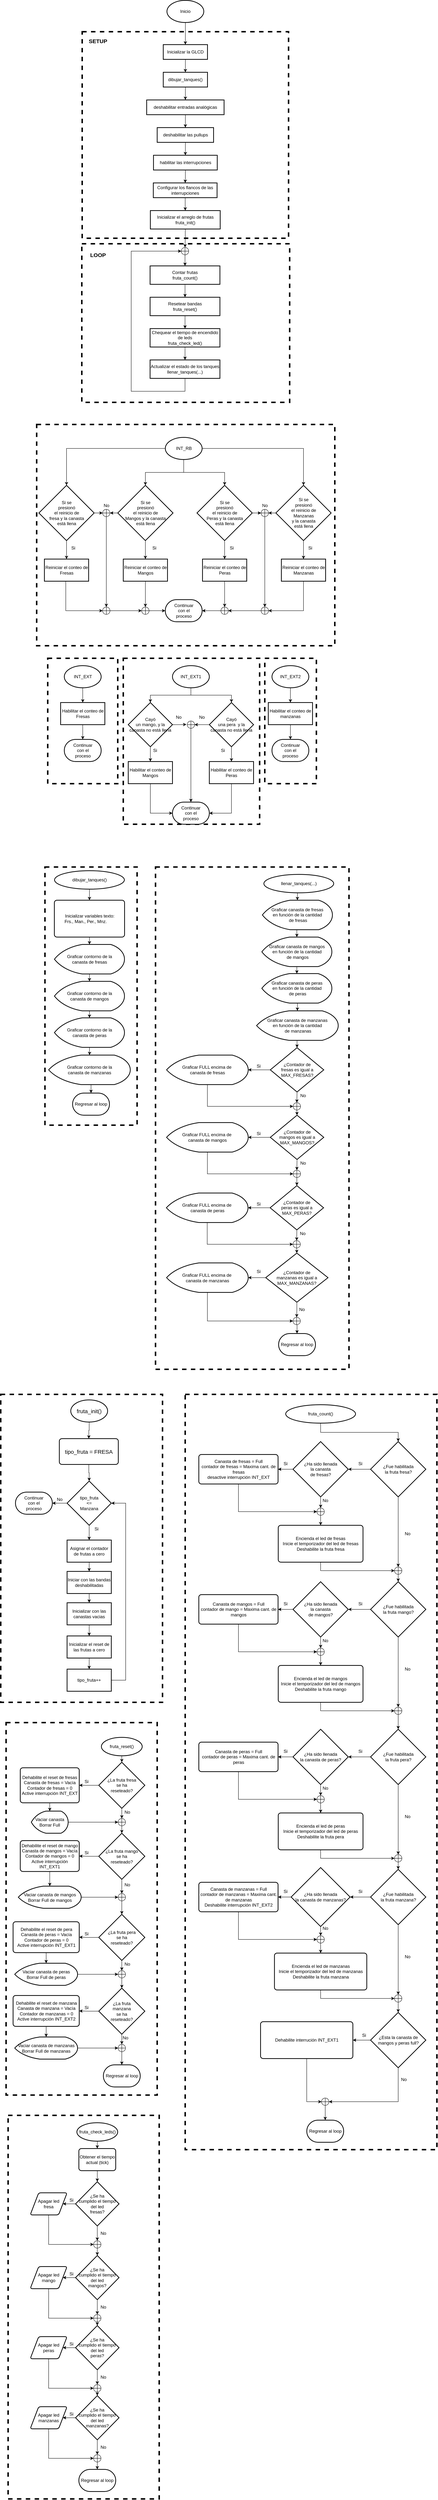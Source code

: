 <mxfile version="14.9.0" type="google"><diagram id="I7J6sR-cnMauuzqkREIx" name="Page-1"><mxGraphModel dx="4299" dy="1924" grid="1" gridSize="10" guides="1" tooltips="1" connect="1" arrows="1" fold="1" page="1" pageScale="1" pageWidth="827" pageHeight="1169" math="0" shadow="0"><root><mxCell id="0"/><mxCell id="1" parent="0"/><mxCell id="zZyyDklRr43SdVUY1gF8-412" value="" style="group" parent="1" vertex="1" connectable="0"><mxGeometry x="-505.5" y="4780" width="410" height="1010" as="geometry"/></mxCell><mxCell id="zZyyDklRr43SdVUY1gF8-411" value="" style="whiteSpace=wrap;html=1;dashed=1;strokeWidth=4;" parent="zZyyDklRr43SdVUY1gF8-412" vertex="1"><mxGeometry width="410" height="1010" as="geometry"/></mxCell><mxCell id="zZyyDklRr43SdVUY1gF8-293" value="fruta_reset()" style="strokeWidth=2;html=1;shape=mxgraph.flowchart.start_2;whiteSpace=wrap;fontFamily=Helvetica;fontSize=12;fontColor=#000000;align=center;strokeColor=#000000;fillColor=#ffffff;" parent="zZyyDklRr43SdVUY1gF8-412" vertex="1"><mxGeometry x="258.63" y="40" width="110.75" height="50" as="geometry"/></mxCell><mxCell id="zZyyDklRr43SdVUY1gF8-296" value="¿La fruta fresa &lt;br&gt;se ha &lt;br&gt;reseteado?" style="strokeWidth=2;html=1;shape=mxgraph.flowchart.decision;whiteSpace=wrap;aspect=fixed;" parent="zZyyDklRr43SdVUY1gF8-412" vertex="1"><mxGeometry x="251.5" y="107.5" width="125" height="125" as="geometry"/></mxCell><mxCell id="zZyyDklRr43SdVUY1gF8-292" style="edgeStyle=orthogonalEdgeStyle;rounded=0;orthogonalLoop=1;jettySize=auto;html=1;exitX=0.5;exitY=1;exitDx=0;exitDy=0;exitPerimeter=0;entryX=0.5;entryY=0;entryDx=0;entryDy=0;entryPerimeter=0;" parent="zZyyDklRr43SdVUY1gF8-412" source="zZyyDklRr43SdVUY1gF8-293" target="zZyyDklRr43SdVUY1gF8-296" edge="1"><mxGeometry relative="1" as="geometry"/></mxCell><mxCell id="zZyyDklRr43SdVUY1gF8-298" value="Dehabilite el reset de fresas&lt;br&gt;Canasta de fresas = Vacía&lt;br&gt;Contador de fresas = 0&lt;br&gt;Active interrupción INT_EXT" style="rounded=1;whiteSpace=wrap;html=1;absoluteArcSize=1;arcSize=14;strokeWidth=2;" parent="zZyyDklRr43SdVUY1gF8-412" vertex="1"><mxGeometry x="38.5" y="122.5" width="160" height="95" as="geometry"/></mxCell><mxCell id="zZyyDklRr43SdVUY1gF8-294" style="edgeStyle=orthogonalEdgeStyle;rounded=0;orthogonalLoop=1;jettySize=auto;html=1;exitX=0;exitY=0.5;exitDx=0;exitDy=0;exitPerimeter=0;entryX=1;entryY=0.5;entryDx=0;entryDy=0;" parent="zZyyDklRr43SdVUY1gF8-412" source="zZyyDklRr43SdVUY1gF8-296" target="zZyyDklRr43SdVUY1gF8-298" edge="1"><mxGeometry relative="1" as="geometry"/></mxCell><mxCell id="zZyyDklRr43SdVUY1gF8-299" value="No" style="text;html=1;strokeColor=none;fillColor=none;align=center;verticalAlign=middle;whiteSpace=wrap;rounded=0;" parent="zZyyDklRr43SdVUY1gF8-412" vertex="1"><mxGeometry x="311" y="232.5" width="35" height="20" as="geometry"/></mxCell><mxCell id="zZyyDklRr43SdVUY1gF8-300" value="" style="verticalLabelPosition=bottom;verticalAlign=top;html=1;shape=mxgraph.flowchart.summing_function;aspect=fixed;" parent="zZyyDklRr43SdVUY1gF8-412" vertex="1"><mxGeometry x="304" y="260" width="20" height="20" as="geometry"/></mxCell><mxCell id="zZyyDklRr43SdVUY1gF8-295" style="edgeStyle=orthogonalEdgeStyle;rounded=0;orthogonalLoop=1;jettySize=auto;html=1;exitX=0.5;exitY=1;exitDx=0;exitDy=0;exitPerimeter=0;entryX=0.5;entryY=0;entryDx=0;entryDy=0;entryPerimeter=0;" parent="zZyyDklRr43SdVUY1gF8-412" source="zZyyDklRr43SdVUY1gF8-296" target="zZyyDklRr43SdVUY1gF8-300" edge="1"><mxGeometry relative="1" as="geometry"/></mxCell><mxCell id="zZyyDklRr43SdVUY1gF8-301" value="Si" style="text;html=1;strokeColor=none;fillColor=none;align=center;verticalAlign=middle;whiteSpace=wrap;rounded=0;" parent="zZyyDklRr43SdVUY1gF8-412" vertex="1"><mxGeometry x="198.5" y="150" width="40" height="20" as="geometry"/></mxCell><mxCell id="zZyyDklRr43SdVUY1gF8-339" style="edgeStyle=orthogonalEdgeStyle;rounded=0;orthogonalLoop=1;jettySize=auto;html=1;exitX=1;exitY=0.5;exitDx=0;exitDy=0;exitPerimeter=0;entryX=0;entryY=0.5;entryDx=0;entryDy=0;entryPerimeter=0;" parent="zZyyDklRr43SdVUY1gF8-412" source="zZyyDklRr43SdVUY1gF8-303" target="zZyyDklRr43SdVUY1gF8-300" edge="1"><mxGeometry relative="1" as="geometry"/></mxCell><mxCell id="zZyyDklRr43SdVUY1gF8-303" value="Vaciar canasta&lt;br&gt;Borrar Full" style="strokeWidth=2;html=1;shape=mxgraph.flowchart.display;whiteSpace=wrap;" parent="zZyyDklRr43SdVUY1gF8-412" vertex="1"><mxGeometry x="68.5" y="240" width="100" height="60" as="geometry"/></mxCell><mxCell id="zZyyDklRr43SdVUY1gF8-297" style="edgeStyle=orthogonalEdgeStyle;rounded=0;orthogonalLoop=1;jettySize=auto;html=1;exitX=0.5;exitY=1;exitDx=0;exitDy=0;" parent="zZyyDklRr43SdVUY1gF8-412" source="zZyyDklRr43SdVUY1gF8-298" target="zZyyDklRr43SdVUY1gF8-303" edge="1"><mxGeometry relative="1" as="geometry"/></mxCell><mxCell id="zZyyDklRr43SdVUY1gF8-307" value="¿La fruta mango&lt;br&gt;se ha &lt;br&gt;reseteado?" style="strokeWidth=2;html=1;shape=mxgraph.flowchart.decision;whiteSpace=wrap;aspect=fixed;" parent="zZyyDklRr43SdVUY1gF8-412" vertex="1"><mxGeometry x="251.5" y="300" width="125" height="125" as="geometry"/></mxCell><mxCell id="zZyyDklRr43SdVUY1gF8-344" style="edgeStyle=orthogonalEdgeStyle;rounded=0;orthogonalLoop=1;jettySize=auto;html=1;exitX=0.5;exitY=1;exitDx=0;exitDy=0;exitPerimeter=0;entryX=0.5;entryY=0;entryDx=0;entryDy=0;entryPerimeter=0;" parent="zZyyDklRr43SdVUY1gF8-412" source="zZyyDklRr43SdVUY1gF8-300" target="zZyyDklRr43SdVUY1gF8-307" edge="1"><mxGeometry relative="1" as="geometry"/></mxCell><mxCell id="zZyyDklRr43SdVUY1gF8-309" value="Dehabilite el reset de mango&lt;br&gt;Canasta de mangos = Vacía&lt;br&gt;Contador de mangos = 0&lt;br&gt;Active interrupción INT_EXT1" style="rounded=1;whiteSpace=wrap;html=1;absoluteArcSize=1;arcSize=14;strokeWidth=2;" parent="zZyyDklRr43SdVUY1gF8-412" vertex="1"><mxGeometry x="38.5" y="320" width="160" height="83.75" as="geometry"/></mxCell><mxCell id="zZyyDklRr43SdVUY1gF8-305" style="edgeStyle=orthogonalEdgeStyle;rounded=0;orthogonalLoop=1;jettySize=auto;html=1;exitX=0;exitY=0.5;exitDx=0;exitDy=0;exitPerimeter=0;entryX=1;entryY=0.5;entryDx=0;entryDy=0;" parent="zZyyDklRr43SdVUY1gF8-412" source="zZyyDklRr43SdVUY1gF8-307" target="zZyyDklRr43SdVUY1gF8-309" edge="1"><mxGeometry relative="1" as="geometry"/></mxCell><mxCell id="zZyyDklRr43SdVUY1gF8-310" value="No" style="text;html=1;strokeColor=none;fillColor=none;align=center;verticalAlign=middle;whiteSpace=wrap;rounded=0;" parent="zZyyDklRr43SdVUY1gF8-412" vertex="1"><mxGeometry x="311.5" y="430" width="34.5" height="20" as="geometry"/></mxCell><mxCell id="zZyyDklRr43SdVUY1gF8-312" value="" style="verticalLabelPosition=bottom;verticalAlign=top;html=1;shape=mxgraph.flowchart.summing_function;aspect=fixed;" parent="zZyyDklRr43SdVUY1gF8-412" vertex="1"><mxGeometry x="304" y="463.5" width="20" height="20" as="geometry"/></mxCell><mxCell id="zZyyDklRr43SdVUY1gF8-306" style="edgeStyle=orthogonalEdgeStyle;rounded=0;orthogonalLoop=1;jettySize=auto;html=1;exitX=0.5;exitY=1;exitDx=0;exitDy=0;exitPerimeter=0;entryX=0.5;entryY=0;entryDx=0;entryDy=0;entryPerimeter=0;" parent="zZyyDklRr43SdVUY1gF8-412" source="zZyyDklRr43SdVUY1gF8-307" target="zZyyDklRr43SdVUY1gF8-312" edge="1"><mxGeometry relative="1" as="geometry"/></mxCell><mxCell id="zZyyDklRr43SdVUY1gF8-313" value="Si" style="text;html=1;strokeColor=none;fillColor=none;align=center;verticalAlign=middle;whiteSpace=wrap;rounded=0;" parent="zZyyDklRr43SdVUY1gF8-412" vertex="1"><mxGeometry x="198.5" y="342.5" width="40" height="20" as="geometry"/></mxCell><mxCell id="zZyyDklRr43SdVUY1gF8-340" style="edgeStyle=orthogonalEdgeStyle;rounded=0;orthogonalLoop=1;jettySize=auto;html=1;exitX=1;exitY=0.5;exitDx=0;exitDy=0;exitPerimeter=0;entryX=0;entryY=0.5;entryDx=0;entryDy=0;entryPerimeter=0;" parent="zZyyDklRr43SdVUY1gF8-412" source="zZyyDklRr43SdVUY1gF8-315" target="zZyyDklRr43SdVUY1gF8-312" edge="1"><mxGeometry relative="1" as="geometry"/></mxCell><mxCell id="zZyyDklRr43SdVUY1gF8-315" value="Vaciar canasta de mangos&lt;br&gt;Borrar Full de mangos" style="strokeWidth=2;html=1;shape=mxgraph.flowchart.display;whiteSpace=wrap;" parent="zZyyDklRr43SdVUY1gF8-412" vertex="1"><mxGeometry x="33.25" y="443.5" width="170.5" height="60" as="geometry"/></mxCell><mxCell id="zZyyDklRr43SdVUY1gF8-308" style="edgeStyle=orthogonalEdgeStyle;rounded=0;orthogonalLoop=1;jettySize=auto;html=1;exitX=0.5;exitY=1;exitDx=0;exitDy=0;" parent="zZyyDklRr43SdVUY1gF8-412" source="zZyyDklRr43SdVUY1gF8-309" target="zZyyDklRr43SdVUY1gF8-315" edge="1"><mxGeometry relative="1" as="geometry"/></mxCell><mxCell id="zZyyDklRr43SdVUY1gF8-318" value="¿La fruta pera&lt;br&gt;se ha &lt;br&gt;reseteado?" style="strokeWidth=2;html=1;shape=mxgraph.flowchart.decision;whiteSpace=wrap;aspect=fixed;" parent="zZyyDklRr43SdVUY1gF8-412" vertex="1"><mxGeometry x="251.5" y="520" width="125" height="125" as="geometry"/></mxCell><mxCell id="zZyyDklRr43SdVUY1gF8-311" style="edgeStyle=orthogonalEdgeStyle;rounded=0;orthogonalLoop=1;jettySize=auto;html=1;exitX=0.5;exitY=1;exitDx=0;exitDy=0;exitPerimeter=0;entryX=0.5;entryY=0;entryDx=0;entryDy=0;entryPerimeter=0;" parent="zZyyDklRr43SdVUY1gF8-412" source="zZyyDklRr43SdVUY1gF8-312" target="zZyyDklRr43SdVUY1gF8-318" edge="1"><mxGeometry relative="1" as="geometry"/></mxCell><mxCell id="zZyyDklRr43SdVUY1gF8-320" value="Dehabilite el reset de pera&lt;br&gt;Canasta de peras = Vacía&lt;br&gt;Contador de peras = 0&lt;br&gt;Active interrupción INT_EXT1" style="rounded=1;whiteSpace=wrap;html=1;absoluteArcSize=1;arcSize=14;strokeWidth=2;" parent="zZyyDklRr43SdVUY1gF8-412" vertex="1"><mxGeometry x="19" y="540" width="179.5" height="83.75" as="geometry"/></mxCell><mxCell id="zZyyDklRr43SdVUY1gF8-316" style="edgeStyle=orthogonalEdgeStyle;rounded=0;orthogonalLoop=1;jettySize=auto;html=1;exitX=0;exitY=0.5;exitDx=0;exitDy=0;exitPerimeter=0;entryX=1;entryY=0.5;entryDx=0;entryDy=0;" parent="zZyyDklRr43SdVUY1gF8-412" source="zZyyDklRr43SdVUY1gF8-318" target="zZyyDklRr43SdVUY1gF8-320" edge="1"><mxGeometry relative="1" as="geometry"/></mxCell><mxCell id="zZyyDklRr43SdVUY1gF8-321" value="No" style="text;html=1;strokeColor=none;fillColor=none;align=center;verticalAlign=middle;whiteSpace=wrap;rounded=0;" parent="zZyyDklRr43SdVUY1gF8-412" vertex="1"><mxGeometry x="311" y="645" width="34.5" height="20" as="geometry"/></mxCell><mxCell id="zZyyDklRr43SdVUY1gF8-323" value="" style="verticalLabelPosition=bottom;verticalAlign=top;html=1;shape=mxgraph.flowchart.summing_function;aspect=fixed;" parent="zZyyDklRr43SdVUY1gF8-412" vertex="1"><mxGeometry x="304" y="672.5" width="20" height="20" as="geometry"/></mxCell><mxCell id="zZyyDklRr43SdVUY1gF8-317" style="edgeStyle=orthogonalEdgeStyle;rounded=0;orthogonalLoop=1;jettySize=auto;html=1;exitX=0.5;exitY=1;exitDx=0;exitDy=0;exitPerimeter=0;entryX=0.5;entryY=0;entryDx=0;entryDy=0;entryPerimeter=0;" parent="zZyyDklRr43SdVUY1gF8-412" source="zZyyDklRr43SdVUY1gF8-318" target="zZyyDklRr43SdVUY1gF8-323" edge="1"><mxGeometry relative="1" as="geometry"/></mxCell><mxCell id="zZyyDklRr43SdVUY1gF8-324" value="Si" style="text;html=1;strokeColor=none;fillColor=none;align=center;verticalAlign=middle;whiteSpace=wrap;rounded=0;" parent="zZyyDklRr43SdVUY1gF8-412" vertex="1"><mxGeometry x="198.5" y="562.5" width="40" height="20" as="geometry"/></mxCell><mxCell id="zZyyDklRr43SdVUY1gF8-341" style="edgeStyle=orthogonalEdgeStyle;rounded=0;orthogonalLoop=1;jettySize=auto;html=1;exitX=1;exitY=0.5;exitDx=0;exitDy=0;exitPerimeter=0;entryX=0;entryY=0.5;entryDx=0;entryDy=0;entryPerimeter=0;" parent="zZyyDklRr43SdVUY1gF8-412" source="zZyyDklRr43SdVUY1gF8-326" target="zZyyDklRr43SdVUY1gF8-323" edge="1"><mxGeometry relative="1" as="geometry"/></mxCell><mxCell id="zZyyDklRr43SdVUY1gF8-326" value="Vaciar canasta de peras&lt;br&gt;Borrar Full de peras" style="strokeWidth=2;html=1;shape=mxgraph.flowchart.display;whiteSpace=wrap;" parent="zZyyDklRr43SdVUY1gF8-412" vertex="1"><mxGeometry x="23.5" y="652.5" width="170.5" height="60" as="geometry"/></mxCell><mxCell id="zZyyDklRr43SdVUY1gF8-319" style="edgeStyle=orthogonalEdgeStyle;rounded=0;orthogonalLoop=1;jettySize=auto;html=1;exitX=0.5;exitY=1;exitDx=0;exitDy=0;" parent="zZyyDklRr43SdVUY1gF8-412" source="zZyyDklRr43SdVUY1gF8-320" target="zZyyDklRr43SdVUY1gF8-326" edge="1"><mxGeometry relative="1" as="geometry"/></mxCell><mxCell id="zZyyDklRr43SdVUY1gF8-329" value="¿La fruta &lt;br&gt;manzana&lt;br&gt;se ha &lt;br&gt;reseteado?" style="strokeWidth=2;html=1;shape=mxgraph.flowchart.decision;whiteSpace=wrap;aspect=fixed;" parent="zZyyDklRr43SdVUY1gF8-412" vertex="1"><mxGeometry x="251.5" y="720" width="125" height="125" as="geometry"/></mxCell><mxCell id="zZyyDklRr43SdVUY1gF8-322" style="edgeStyle=orthogonalEdgeStyle;rounded=0;orthogonalLoop=1;jettySize=auto;html=1;exitX=0.5;exitY=1;exitDx=0;exitDy=0;exitPerimeter=0;entryX=0.5;entryY=0;entryDx=0;entryDy=0;entryPerimeter=0;" parent="zZyyDklRr43SdVUY1gF8-412" source="zZyyDklRr43SdVUY1gF8-323" target="zZyyDklRr43SdVUY1gF8-329" edge="1"><mxGeometry relative="1" as="geometry"/></mxCell><mxCell id="zZyyDklRr43SdVUY1gF8-331" value="Dehabilite el reset de manzana&lt;br&gt;Canasta de manzana = Vacía&lt;br&gt;Contador de manzanas = 0&lt;br&gt;Active interrupción INT_EXT2" style="rounded=1;whiteSpace=wrap;html=1;absoluteArcSize=1;arcSize=14;strokeWidth=2;" parent="zZyyDklRr43SdVUY1gF8-412" vertex="1"><mxGeometry x="19" y="740" width="179.5" height="83.75" as="geometry"/></mxCell><mxCell id="zZyyDklRr43SdVUY1gF8-327" style="edgeStyle=orthogonalEdgeStyle;rounded=0;orthogonalLoop=1;jettySize=auto;html=1;exitX=0;exitY=0.5;exitDx=0;exitDy=0;exitPerimeter=0;entryX=1;entryY=0.5;entryDx=0;entryDy=0;" parent="zZyyDklRr43SdVUY1gF8-412" source="zZyyDklRr43SdVUY1gF8-329" target="zZyyDklRr43SdVUY1gF8-331" edge="1"><mxGeometry relative="1" as="geometry"/></mxCell><mxCell id="zZyyDklRr43SdVUY1gF8-332" value="No" style="text;html=1;strokeColor=none;fillColor=none;align=center;verticalAlign=middle;whiteSpace=wrap;rounded=0;" parent="zZyyDklRr43SdVUY1gF8-412" vertex="1"><mxGeometry x="306.25" y="845" width="34.5" height="20" as="geometry"/></mxCell><mxCell id="zZyyDklRr43SdVUY1gF8-334" value="" style="verticalLabelPosition=bottom;verticalAlign=top;html=1;shape=mxgraph.flowchart.summing_function;aspect=fixed;" parent="zZyyDklRr43SdVUY1gF8-412" vertex="1"><mxGeometry x="304" y="872.5" width="20" height="20" as="geometry"/></mxCell><mxCell id="zZyyDklRr43SdVUY1gF8-328" style="edgeStyle=orthogonalEdgeStyle;rounded=0;orthogonalLoop=1;jettySize=auto;html=1;exitX=0.5;exitY=1;exitDx=0;exitDy=0;exitPerimeter=0;entryX=0.5;entryY=0;entryDx=0;entryDy=0;entryPerimeter=0;" parent="zZyyDklRr43SdVUY1gF8-412" source="zZyyDklRr43SdVUY1gF8-329" target="zZyyDklRr43SdVUY1gF8-334" edge="1"><mxGeometry relative="1" as="geometry"/></mxCell><mxCell id="zZyyDklRr43SdVUY1gF8-335" value="Si" style="text;html=1;strokeColor=none;fillColor=none;align=center;verticalAlign=middle;whiteSpace=wrap;rounded=0;" parent="zZyyDklRr43SdVUY1gF8-412" vertex="1"><mxGeometry x="198.5" y="762.5" width="40" height="20" as="geometry"/></mxCell><mxCell id="zZyyDklRr43SdVUY1gF8-342" style="edgeStyle=orthogonalEdgeStyle;rounded=0;orthogonalLoop=1;jettySize=auto;html=1;exitX=1;exitY=0.5;exitDx=0;exitDy=0;exitPerimeter=0;entryX=0;entryY=0.5;entryDx=0;entryDy=0;entryPerimeter=0;" parent="zZyyDklRr43SdVUY1gF8-412" source="zZyyDklRr43SdVUY1gF8-337" target="zZyyDklRr43SdVUY1gF8-334" edge="1"><mxGeometry relative="1" as="geometry"/></mxCell><mxCell id="zZyyDklRr43SdVUY1gF8-337" value="Vaciar canasta de manzanas&lt;br&gt;Borrar Full de manzanas" style="strokeWidth=2;html=1;shape=mxgraph.flowchart.display;whiteSpace=wrap;" parent="zZyyDklRr43SdVUY1gF8-412" vertex="1"><mxGeometry x="23.5" y="852.5" width="170.5" height="60" as="geometry"/></mxCell><mxCell id="zZyyDklRr43SdVUY1gF8-330" style="edgeStyle=orthogonalEdgeStyle;rounded=0;orthogonalLoop=1;jettySize=auto;html=1;exitX=0.5;exitY=1;exitDx=0;exitDy=0;" parent="zZyyDklRr43SdVUY1gF8-412" source="zZyyDklRr43SdVUY1gF8-331" target="zZyyDklRr43SdVUY1gF8-337" edge="1"><mxGeometry relative="1" as="geometry"/></mxCell><mxCell id="zZyyDklRr43SdVUY1gF8-338" value="Regresar al loop" style="strokeWidth=2;html=1;shape=mxgraph.flowchart.terminator;whiteSpace=wrap;" parent="zZyyDklRr43SdVUY1gF8-412" vertex="1"><mxGeometry x="264" y="928" width="100" height="60" as="geometry"/></mxCell><mxCell id="zZyyDklRr43SdVUY1gF8-333" style="edgeStyle=orthogonalEdgeStyle;rounded=0;orthogonalLoop=1;jettySize=auto;html=1;exitX=0.5;exitY=1;exitDx=0;exitDy=0;exitPerimeter=0;entryX=0.5;entryY=0;entryDx=0;entryDy=0;entryPerimeter=0;" parent="zZyyDklRr43SdVUY1gF8-412" source="zZyyDklRr43SdVUY1gF8-334" target="zZyyDklRr43SdVUY1gF8-338" edge="1"><mxGeometry relative="1" as="geometry"/></mxCell><mxCell id="zZyyDklRr43SdVUY1gF8-414" value="" style="group" parent="1" vertex="1" connectable="0"><mxGeometry x="-100" y="2460" width="525" height="1362" as="geometry"/></mxCell><mxCell id="zZyyDklRr43SdVUY1gF8-413" value="" style="whiteSpace=wrap;html=1;dashed=1;strokeWidth=4;" parent="zZyyDklRr43SdVUY1gF8-414" vertex="1"><mxGeometry width="525" height="1362" as="geometry"/></mxCell><mxCell id="zZyyDklRr43SdVUY1gF8-345" value="llenar_tanques(...)" style="strokeWidth=2;html=1;shape=mxgraph.flowchart.start_2;whiteSpace=wrap;fontFamily=Helvetica;fontSize=12;fontColor=#000000;align=center;strokeColor=#000000;fillColor=#ffffff;" parent="zZyyDklRr43SdVUY1gF8-414" vertex="1"><mxGeometry x="294" y="20" width="189.5" height="50" as="geometry"/></mxCell><mxCell id="zZyyDklRr43SdVUY1gF8-346" value="Graficar canasta de fresas &lt;br&gt;en función de la cantidad&lt;br&gt;&amp;nbsp;de fresas" style="strokeWidth=2;html=1;shape=mxgraph.flowchart.display;whiteSpace=wrap;" parent="zZyyDklRr43SdVUY1gF8-414" vertex="1"><mxGeometry x="290" y="90" width="190" height="80" as="geometry"/></mxCell><mxCell id="zZyyDklRr43SdVUY1gF8-348" style="edgeStyle=orthogonalEdgeStyle;rounded=0;orthogonalLoop=1;jettySize=auto;html=1;exitX=0.5;exitY=1;exitDx=0;exitDy=0;exitPerimeter=0;entryX=0.5;entryY=0;entryDx=0;entryDy=0;entryPerimeter=0;" parent="zZyyDklRr43SdVUY1gF8-414" source="zZyyDklRr43SdVUY1gF8-345" target="zZyyDklRr43SdVUY1gF8-346" edge="1"><mxGeometry relative="1" as="geometry"/></mxCell><mxCell id="zZyyDklRr43SdVUY1gF8-356" value="Graficar canasta de mangos&lt;br&gt;en función de la cantidad&lt;br&gt;&amp;nbsp;de mangos" style="strokeWidth=2;html=1;shape=mxgraph.flowchart.display;whiteSpace=wrap;" parent="zZyyDklRr43SdVUY1gF8-414" vertex="1"><mxGeometry x="288.5" y="190" width="190" height="80" as="geometry"/></mxCell><mxCell id="zZyyDklRr43SdVUY1gF8-359" style="edgeStyle=orthogonalEdgeStyle;rounded=0;orthogonalLoop=1;jettySize=auto;html=1;exitX=0.5;exitY=1;exitDx=0;exitDy=0;exitPerimeter=0;entryX=0.5;entryY=0;entryDx=0;entryDy=0;entryPerimeter=0;" parent="zZyyDklRr43SdVUY1gF8-414" source="zZyyDklRr43SdVUY1gF8-346" target="zZyyDklRr43SdVUY1gF8-356" edge="1"><mxGeometry relative="1" as="geometry"/></mxCell><mxCell id="zZyyDklRr43SdVUY1gF8-357" value="Graficar canasta de peras &lt;br&gt;en función de la cantidad&lt;br&gt;&amp;nbsp;de peras" style="strokeWidth=2;html=1;shape=mxgraph.flowchart.display;whiteSpace=wrap;" parent="zZyyDklRr43SdVUY1gF8-414" vertex="1"><mxGeometry x="288.5" y="289" width="190" height="80" as="geometry"/></mxCell><mxCell id="zZyyDklRr43SdVUY1gF8-360" style="edgeStyle=orthogonalEdgeStyle;rounded=0;orthogonalLoop=1;jettySize=auto;html=1;exitX=0.5;exitY=1;exitDx=0;exitDy=0;exitPerimeter=0;entryX=0.5;entryY=0;entryDx=0;entryDy=0;entryPerimeter=0;" parent="zZyyDklRr43SdVUY1gF8-414" source="zZyyDklRr43SdVUY1gF8-356" target="zZyyDklRr43SdVUY1gF8-357" edge="1"><mxGeometry relative="1" as="geometry"/></mxCell><mxCell id="zZyyDklRr43SdVUY1gF8-358" value="Graficar canasta de manzanas &lt;br&gt;en función de la cantidad&lt;br&gt;&amp;nbsp;de manzanas" style="strokeWidth=2;html=1;shape=mxgraph.flowchart.display;whiteSpace=wrap;" parent="zZyyDklRr43SdVUY1gF8-414" vertex="1"><mxGeometry x="274.25" y="390" width="221.5" height="80" as="geometry"/></mxCell><mxCell id="zZyyDklRr43SdVUY1gF8-361" style="edgeStyle=orthogonalEdgeStyle;rounded=0;orthogonalLoop=1;jettySize=auto;html=1;exitX=0.5;exitY=1;exitDx=0;exitDy=0;exitPerimeter=0;entryX=0.5;entryY=0;entryDx=0;entryDy=0;entryPerimeter=0;" parent="zZyyDklRr43SdVUY1gF8-414" source="zZyyDklRr43SdVUY1gF8-357" target="zZyyDklRr43SdVUY1gF8-358" edge="1"><mxGeometry relative="1" as="geometry"/></mxCell><mxCell id="zZyyDklRr43SdVUY1gF8-362" value="¿Contador de &lt;br&gt;fresas es igual a MAX_FRESAS?" style="strokeWidth=2;html=1;shape=mxgraph.flowchart.decision;whiteSpace=wrap;" parent="zZyyDklRr43SdVUY1gF8-414" vertex="1"><mxGeometry x="311.5" y="490" width="145" height="120" as="geometry"/></mxCell><mxCell id="zZyyDklRr43SdVUY1gF8-363" style="edgeStyle=orthogonalEdgeStyle;rounded=0;orthogonalLoop=1;jettySize=auto;html=1;exitX=0.5;exitY=1;exitDx=0;exitDy=0;exitPerimeter=0;entryX=0.5;entryY=0;entryDx=0;entryDy=0;entryPerimeter=0;" parent="zZyyDklRr43SdVUY1gF8-414" source="zZyyDklRr43SdVUY1gF8-358" target="zZyyDklRr43SdVUY1gF8-362" edge="1"><mxGeometry relative="1" as="geometry"/></mxCell><mxCell id="zZyyDklRr43SdVUY1gF8-365" value="Graficar FULL encima de&amp;nbsp;&lt;br&gt;canasta de fresas" style="strokeWidth=2;html=1;shape=mxgraph.flowchart.display;whiteSpace=wrap;" parent="zZyyDklRr43SdVUY1gF8-414" vertex="1"><mxGeometry x="30" y="510" width="221.5" height="80" as="geometry"/></mxCell><mxCell id="zZyyDklRr43SdVUY1gF8-366" style="edgeStyle=orthogonalEdgeStyle;rounded=0;orthogonalLoop=1;jettySize=auto;html=1;exitX=0;exitY=0.5;exitDx=0;exitDy=0;exitPerimeter=0;entryX=1;entryY=0.5;entryDx=0;entryDy=0;entryPerimeter=0;" parent="zZyyDklRr43SdVUY1gF8-414" source="zZyyDklRr43SdVUY1gF8-362" target="zZyyDklRr43SdVUY1gF8-365" edge="1"><mxGeometry relative="1" as="geometry"/></mxCell><mxCell id="zZyyDklRr43SdVUY1gF8-367" value="" style="verticalLabelPosition=bottom;verticalAlign=top;html=1;shape=mxgraph.flowchart.summing_function;aspect=fixed;direction=south;" parent="zZyyDklRr43SdVUY1gF8-414" vertex="1"><mxGeometry x="373.5" y="639" width="20" height="20" as="geometry"/></mxCell><mxCell id="zZyyDklRr43SdVUY1gF8-368" style="edgeStyle=orthogonalEdgeStyle;rounded=0;orthogonalLoop=1;jettySize=auto;html=1;exitX=0.5;exitY=1;exitDx=0;exitDy=0;exitPerimeter=0;entryX=0;entryY=0.5;entryDx=0;entryDy=0;entryPerimeter=0;" parent="zZyyDklRr43SdVUY1gF8-414" source="zZyyDklRr43SdVUY1gF8-362" target="zZyyDklRr43SdVUY1gF8-367" edge="1"><mxGeometry relative="1" as="geometry"/></mxCell><mxCell id="zZyyDklRr43SdVUY1gF8-370" style="edgeStyle=orthogonalEdgeStyle;rounded=0;orthogonalLoop=1;jettySize=auto;html=1;exitX=0.5;exitY=1;exitDx=0;exitDy=0;exitPerimeter=0;entryX=0.5;entryY=1;entryDx=0;entryDy=0;entryPerimeter=0;" parent="zZyyDklRr43SdVUY1gF8-414" source="zZyyDklRr43SdVUY1gF8-365" target="zZyyDklRr43SdVUY1gF8-367" edge="1"><mxGeometry relative="1" as="geometry"/></mxCell><mxCell id="zZyyDklRr43SdVUY1gF8-371" value="No" style="text;html=1;strokeColor=none;fillColor=none;align=center;verticalAlign=middle;whiteSpace=wrap;rounded=0;" parent="zZyyDklRr43SdVUY1gF8-414" vertex="1"><mxGeometry x="382.75" y="610" width="34.5" height="20" as="geometry"/></mxCell><mxCell id="zZyyDklRr43SdVUY1gF8-372" value="Si" style="text;html=1;strokeColor=none;fillColor=none;align=center;verticalAlign=middle;whiteSpace=wrap;rounded=0;" parent="zZyyDklRr43SdVUY1gF8-414" vertex="1"><mxGeometry x="260" y="530" width="40" height="20" as="geometry"/></mxCell><mxCell id="zZyyDklRr43SdVUY1gF8-383" value="¿Contador de &lt;br&gt;mangos es igual a MAX_MANGOS?" style="strokeWidth=2;html=1;shape=mxgraph.flowchart.decision;whiteSpace=wrap;" parent="zZyyDklRr43SdVUY1gF8-414" vertex="1"><mxGeometry x="311.5" y="673" width="145" height="120" as="geometry"/></mxCell><mxCell id="zZyyDklRr43SdVUY1gF8-389" style="edgeStyle=orthogonalEdgeStyle;rounded=0;orthogonalLoop=1;jettySize=auto;html=1;exitX=1;exitY=0.5;exitDx=0;exitDy=0;exitPerimeter=0;entryX=0.5;entryY=0;entryDx=0;entryDy=0;entryPerimeter=0;" parent="zZyyDklRr43SdVUY1gF8-414" source="zZyyDklRr43SdVUY1gF8-367" target="zZyyDklRr43SdVUY1gF8-383" edge="1"><mxGeometry relative="1" as="geometry"/></mxCell><mxCell id="zZyyDklRr43SdVUY1gF8-385" value="Graficar FULL encima de&amp;nbsp;&lt;br&gt;canasta de mangos" style="strokeWidth=2;html=1;shape=mxgraph.flowchart.display;whiteSpace=wrap;" parent="zZyyDklRr43SdVUY1gF8-414" vertex="1"><mxGeometry x="30" y="693" width="221.5" height="80" as="geometry"/></mxCell><mxCell id="zZyyDklRr43SdVUY1gF8-381" style="edgeStyle=orthogonalEdgeStyle;rounded=0;orthogonalLoop=1;jettySize=auto;html=1;exitX=0;exitY=0.5;exitDx=0;exitDy=0;exitPerimeter=0;entryX=1;entryY=0.5;entryDx=0;entryDy=0;entryPerimeter=0;" parent="zZyyDklRr43SdVUY1gF8-414" source="zZyyDklRr43SdVUY1gF8-383" target="zZyyDklRr43SdVUY1gF8-385" edge="1"><mxGeometry relative="1" as="geometry"/></mxCell><mxCell id="zZyyDklRr43SdVUY1gF8-386" value="" style="verticalLabelPosition=bottom;verticalAlign=top;html=1;shape=mxgraph.flowchart.summing_function;aspect=fixed;direction=south;" parent="zZyyDklRr43SdVUY1gF8-414" vertex="1"><mxGeometry x="373.5" y="822" width="20" height="20" as="geometry"/></mxCell><mxCell id="zZyyDklRr43SdVUY1gF8-382" style="edgeStyle=orthogonalEdgeStyle;rounded=0;orthogonalLoop=1;jettySize=auto;html=1;exitX=0.5;exitY=1;exitDx=0;exitDy=0;exitPerimeter=0;entryX=0;entryY=0.5;entryDx=0;entryDy=0;entryPerimeter=0;" parent="zZyyDklRr43SdVUY1gF8-414" source="zZyyDklRr43SdVUY1gF8-383" target="zZyyDklRr43SdVUY1gF8-386" edge="1"><mxGeometry relative="1" as="geometry"/></mxCell><mxCell id="zZyyDklRr43SdVUY1gF8-384" style="edgeStyle=orthogonalEdgeStyle;rounded=0;orthogonalLoop=1;jettySize=auto;html=1;exitX=0.5;exitY=1;exitDx=0;exitDy=0;exitPerimeter=0;entryX=0.5;entryY=1;entryDx=0;entryDy=0;entryPerimeter=0;" parent="zZyyDklRr43SdVUY1gF8-414" source="zZyyDklRr43SdVUY1gF8-385" target="zZyyDklRr43SdVUY1gF8-386" edge="1"><mxGeometry relative="1" as="geometry"/></mxCell><mxCell id="zZyyDklRr43SdVUY1gF8-387" value="No" style="text;html=1;strokeColor=none;fillColor=none;align=center;verticalAlign=middle;whiteSpace=wrap;rounded=0;" parent="zZyyDklRr43SdVUY1gF8-414" vertex="1"><mxGeometry x="382.75" y="793" width="34.5" height="20" as="geometry"/></mxCell><mxCell id="zZyyDklRr43SdVUY1gF8-388" value="Si" style="text;html=1;strokeColor=none;fillColor=none;align=center;verticalAlign=middle;whiteSpace=wrap;rounded=0;" parent="zZyyDklRr43SdVUY1gF8-414" vertex="1"><mxGeometry x="260" y="713" width="40" height="20" as="geometry"/></mxCell><mxCell id="zZyyDklRr43SdVUY1gF8-393" value="¿Contador de &lt;br&gt;peras es igual a MAX_PERAS?" style="strokeWidth=2;html=1;shape=mxgraph.flowchart.decision;whiteSpace=wrap;" parent="zZyyDklRr43SdVUY1gF8-414" vertex="1"><mxGeometry x="311" y="864" width="145" height="120" as="geometry"/></mxCell><mxCell id="zZyyDklRr43SdVUY1gF8-399" style="edgeStyle=orthogonalEdgeStyle;rounded=0;orthogonalLoop=1;jettySize=auto;html=1;exitX=1;exitY=0.5;exitDx=0;exitDy=0;exitPerimeter=0;entryX=0.5;entryY=0;entryDx=0;entryDy=0;entryPerimeter=0;" parent="zZyyDklRr43SdVUY1gF8-414" source="zZyyDklRr43SdVUY1gF8-386" target="zZyyDklRr43SdVUY1gF8-393" edge="1"><mxGeometry relative="1" as="geometry"/></mxCell><mxCell id="zZyyDklRr43SdVUY1gF8-395" value="Graficar FULL encima de&amp;nbsp;&lt;br&gt;canasta de peras" style="strokeWidth=2;html=1;shape=mxgraph.flowchart.display;whiteSpace=wrap;" parent="zZyyDklRr43SdVUY1gF8-414" vertex="1"><mxGeometry x="29.5" y="884" width="221.5" height="80" as="geometry"/></mxCell><mxCell id="zZyyDklRr43SdVUY1gF8-391" style="edgeStyle=orthogonalEdgeStyle;rounded=0;orthogonalLoop=1;jettySize=auto;html=1;exitX=0;exitY=0.5;exitDx=0;exitDy=0;exitPerimeter=0;entryX=1;entryY=0.5;entryDx=0;entryDy=0;entryPerimeter=0;" parent="zZyyDklRr43SdVUY1gF8-414" source="zZyyDklRr43SdVUY1gF8-393" target="zZyyDklRr43SdVUY1gF8-395" edge="1"><mxGeometry relative="1" as="geometry"/></mxCell><mxCell id="zZyyDklRr43SdVUY1gF8-396" value="" style="verticalLabelPosition=bottom;verticalAlign=top;html=1;shape=mxgraph.flowchart.summing_function;aspect=fixed;direction=south;" parent="zZyyDklRr43SdVUY1gF8-414" vertex="1"><mxGeometry x="373" y="1013" width="20" height="20" as="geometry"/></mxCell><mxCell id="zZyyDklRr43SdVUY1gF8-392" style="edgeStyle=orthogonalEdgeStyle;rounded=0;orthogonalLoop=1;jettySize=auto;html=1;exitX=0.5;exitY=1;exitDx=0;exitDy=0;exitPerimeter=0;entryX=0;entryY=0.5;entryDx=0;entryDy=0;entryPerimeter=0;" parent="zZyyDklRr43SdVUY1gF8-414" source="zZyyDklRr43SdVUY1gF8-393" target="zZyyDklRr43SdVUY1gF8-396" edge="1"><mxGeometry relative="1" as="geometry"/></mxCell><mxCell id="zZyyDklRr43SdVUY1gF8-394" style="edgeStyle=orthogonalEdgeStyle;rounded=0;orthogonalLoop=1;jettySize=auto;html=1;exitX=0.5;exitY=1;exitDx=0;exitDy=0;exitPerimeter=0;entryX=0.5;entryY=1;entryDx=0;entryDy=0;entryPerimeter=0;" parent="zZyyDklRr43SdVUY1gF8-414" source="zZyyDklRr43SdVUY1gF8-395" target="zZyyDklRr43SdVUY1gF8-396" edge="1"><mxGeometry relative="1" as="geometry"/></mxCell><mxCell id="zZyyDklRr43SdVUY1gF8-397" value="No" style="text;html=1;strokeColor=none;fillColor=none;align=center;verticalAlign=middle;whiteSpace=wrap;rounded=0;" parent="zZyyDklRr43SdVUY1gF8-414" vertex="1"><mxGeometry x="382.25" y="984" width="34.5" height="20" as="geometry"/></mxCell><mxCell id="zZyyDklRr43SdVUY1gF8-398" value="Si" style="text;html=1;strokeColor=none;fillColor=none;align=center;verticalAlign=middle;whiteSpace=wrap;rounded=0;" parent="zZyyDklRr43SdVUY1gF8-414" vertex="1"><mxGeometry x="259.5" y="904" width="40" height="20" as="geometry"/></mxCell><mxCell id="zZyyDklRr43SdVUY1gF8-400" style="edgeStyle=orthogonalEdgeStyle;rounded=0;orthogonalLoop=1;jettySize=auto;html=1;exitX=1;exitY=0.5;exitDx=0;exitDy=0;exitPerimeter=0;entryX=0.5;entryY=0;entryDx=0;entryDy=0;entryPerimeter=0;" parent="zZyyDklRr43SdVUY1gF8-414" target="zZyyDklRr43SdVUY1gF8-403" edge="1"><mxGeometry relative="1" as="geometry"><mxPoint x="383" y="1033" as="sourcePoint"/></mxGeometry></mxCell><mxCell id="zZyyDklRr43SdVUY1gF8-403" value="¿Contador de &lt;br&gt;manzanas es igual a MAX_MANZANAS?" style="strokeWidth=2;html=1;shape=mxgraph.flowchart.decision;whiteSpace=wrap;" parent="zZyyDklRr43SdVUY1gF8-414" vertex="1"><mxGeometry x="299" y="1047" width="169" height="133" as="geometry"/></mxCell><mxCell id="zZyyDklRr43SdVUY1gF8-405" value="Graficar FULL encima de&amp;nbsp;&lt;br&gt;canasta de manzanas" style="strokeWidth=2;html=1;shape=mxgraph.flowchart.display;whiteSpace=wrap;" parent="zZyyDklRr43SdVUY1gF8-414" vertex="1"><mxGeometry x="30" y="1073.5" width="221.5" height="80" as="geometry"/></mxCell><mxCell id="zZyyDklRr43SdVUY1gF8-401" style="edgeStyle=orthogonalEdgeStyle;rounded=0;orthogonalLoop=1;jettySize=auto;html=1;exitX=0;exitY=0.5;exitDx=0;exitDy=0;exitPerimeter=0;entryX=1;entryY=0.5;entryDx=0;entryDy=0;entryPerimeter=0;" parent="zZyyDklRr43SdVUY1gF8-414" source="zZyyDklRr43SdVUY1gF8-403" target="zZyyDklRr43SdVUY1gF8-405" edge="1"><mxGeometry relative="1" as="geometry"/></mxCell><mxCell id="zZyyDklRr43SdVUY1gF8-406" value="" style="verticalLabelPosition=bottom;verticalAlign=top;html=1;shape=mxgraph.flowchart.summing_function;aspect=fixed;direction=south;" parent="zZyyDklRr43SdVUY1gF8-414" vertex="1"><mxGeometry x="373" y="1221" width="20" height="20" as="geometry"/></mxCell><mxCell id="zZyyDklRr43SdVUY1gF8-402" style="edgeStyle=orthogonalEdgeStyle;rounded=0;orthogonalLoop=1;jettySize=auto;html=1;exitX=0.5;exitY=1;exitDx=0;exitDy=0;exitPerimeter=0;entryX=0;entryY=0.5;entryDx=0;entryDy=0;entryPerimeter=0;" parent="zZyyDklRr43SdVUY1gF8-414" source="zZyyDklRr43SdVUY1gF8-403" target="zZyyDklRr43SdVUY1gF8-406" edge="1"><mxGeometry relative="1" as="geometry"/></mxCell><mxCell id="zZyyDklRr43SdVUY1gF8-404" style="edgeStyle=orthogonalEdgeStyle;rounded=0;orthogonalLoop=1;jettySize=auto;html=1;exitX=0.5;exitY=1;exitDx=0;exitDy=0;exitPerimeter=0;entryX=0.5;entryY=1;entryDx=0;entryDy=0;entryPerimeter=0;" parent="zZyyDklRr43SdVUY1gF8-414" source="zZyyDklRr43SdVUY1gF8-405" target="zZyyDklRr43SdVUY1gF8-406" edge="1"><mxGeometry relative="1" as="geometry"/></mxCell><mxCell id="zZyyDklRr43SdVUY1gF8-407" value="No" style="text;html=1;strokeColor=none;fillColor=none;align=center;verticalAlign=middle;whiteSpace=wrap;rounded=0;" parent="zZyyDklRr43SdVUY1gF8-414" vertex="1"><mxGeometry x="380" y="1190" width="34.5" height="20" as="geometry"/></mxCell><mxCell id="zZyyDklRr43SdVUY1gF8-408" value="Si" style="text;html=1;strokeColor=none;fillColor=none;align=center;verticalAlign=middle;whiteSpace=wrap;rounded=0;" parent="zZyyDklRr43SdVUY1gF8-414" vertex="1"><mxGeometry x="259.5" y="1087" width="40" height="20" as="geometry"/></mxCell><mxCell id="zZyyDklRr43SdVUY1gF8-409" value="Regresar al loop" style="strokeWidth=2;html=1;shape=mxgraph.flowchart.terminator;whiteSpace=wrap;" parent="zZyyDklRr43SdVUY1gF8-414" vertex="1"><mxGeometry x="334" y="1265" width="100" height="60" as="geometry"/></mxCell><mxCell id="zZyyDklRr43SdVUY1gF8-410" style="edgeStyle=orthogonalEdgeStyle;rounded=0;orthogonalLoop=1;jettySize=auto;html=1;exitX=1;exitY=0.5;exitDx=0;exitDy=0;exitPerimeter=0;entryX=0.5;entryY=0;entryDx=0;entryDy=0;entryPerimeter=0;" parent="zZyyDklRr43SdVUY1gF8-414" source="zZyyDklRr43SdVUY1gF8-406" target="zZyyDklRr43SdVUY1gF8-409" edge="1"><mxGeometry relative="1" as="geometry"/></mxCell><mxCell id="zZyyDklRr43SdVUY1gF8-416" value="" style="group" parent="1" vertex="1" connectable="0"><mxGeometry x="-19.5" y="3890" width="683" height="2048" as="geometry"/></mxCell><mxCell id="zZyyDklRr43SdVUY1gF8-415" value="" style="whiteSpace=wrap;html=1;dashed=1;strokeWidth=4;" parent="zZyyDklRr43SdVUY1gF8-416" vertex="1"><mxGeometry width="683" height="2048" as="geometry"/></mxCell><mxCell id="zZyyDklRr43SdVUY1gF8-7" value="fruta_count()" style="strokeWidth=2;html=1;shape=mxgraph.flowchart.start_2;whiteSpace=wrap;fontFamily=Helvetica;fontSize=12;fontColor=#000000;align=center;strokeColor=#000000;fillColor=#ffffff;" parent="zZyyDklRr43SdVUY1gF8-416" vertex="1"><mxGeometry x="272.75" y="28" width="189.5" height="50" as="geometry"/></mxCell><mxCell id="zZyyDklRr43SdVUY1gF8-46" value="&lt;div&gt;¿Fue habilitada &lt;br&gt;&lt;/div&gt;&lt;div&gt;la fruta fresa?&lt;/div&gt;" style="rhombus;whiteSpace=wrap;html=1;strokeWidth=2;aspect=fixed;" parent="zZyyDklRr43SdVUY1gF8-416" vertex="1"><mxGeometry x="503" y="128" width="150" height="150" as="geometry"/></mxCell><mxCell id="zZyyDklRr43SdVUY1gF8-50" style="edgeStyle=orthogonalEdgeStyle;rounded=0;orthogonalLoop=1;jettySize=auto;html=1;exitX=0.5;exitY=1;exitDx=0;exitDy=0;entryX=0.5;entryY=0;entryDx=0;entryDy=0;" parent="zZyyDklRr43SdVUY1gF8-416" source="zZyyDklRr43SdVUY1gF8-7" target="zZyyDklRr43SdVUY1gF8-46" edge="1"><mxGeometry relative="1" as="geometry"/></mxCell><mxCell id="zZyyDklRr43SdVUY1gF8-55" value="¿Ha sido llenada&lt;br&gt;&lt;div&gt;la canasta &lt;br&gt;&lt;/div&gt;&lt;div&gt;de fresas?&lt;/div&gt;" style="rhombus;whiteSpace=wrap;html=1;strokeWidth=2;aspect=fixed;" parent="zZyyDklRr43SdVUY1gF8-416" vertex="1"><mxGeometry x="292.5" y="128" width="150" height="150" as="geometry"/></mxCell><mxCell id="zZyyDklRr43SdVUY1gF8-56" style="edgeStyle=orthogonalEdgeStyle;rounded=0;orthogonalLoop=1;jettySize=auto;html=1;exitX=0;exitY=0.5;exitDx=0;exitDy=0;entryX=1;entryY=0.5;entryDx=0;entryDy=0;" parent="zZyyDklRr43SdVUY1gF8-416" source="zZyyDklRr43SdVUY1gF8-46" target="zZyyDklRr43SdVUY1gF8-55" edge="1"><mxGeometry relative="1" as="geometry"/></mxCell><mxCell id="zZyyDklRr43SdVUY1gF8-58" value="Canasta de fresas = Full&lt;br&gt;contador de fresas = Maxima cant. de fresas&lt;br&gt;desactive interrupción INT_EXT" style="rounded=1;whiteSpace=wrap;html=1;absoluteArcSize=1;arcSize=14;strokeWidth=2;" parent="zZyyDklRr43SdVUY1gF8-416" vertex="1"><mxGeometry x="37" y="163" width="215" height="80" as="geometry"/></mxCell><mxCell id="zZyyDklRr43SdVUY1gF8-59" style="edgeStyle=orthogonalEdgeStyle;rounded=0;orthogonalLoop=1;jettySize=auto;html=1;exitX=0;exitY=0.5;exitDx=0;exitDy=0;entryX=1;entryY=0.5;entryDx=0;entryDy=0;" parent="zZyyDklRr43SdVUY1gF8-416" source="zZyyDklRr43SdVUY1gF8-55" target="zZyyDklRr43SdVUY1gF8-58" edge="1"><mxGeometry relative="1" as="geometry"/></mxCell><mxCell id="zZyyDklRr43SdVUY1gF8-61" value="" style="verticalLabelPosition=bottom;verticalAlign=top;html=1;shape=mxgraph.flowchart.summing_function;aspect=fixed;direction=south;" parent="zZyyDklRr43SdVUY1gF8-416" vertex="1"><mxGeometry x="357.5" y="308" width="20" height="20" as="geometry"/></mxCell><mxCell id="zZyyDklRr43SdVUY1gF8-101" style="edgeStyle=orthogonalEdgeStyle;rounded=0;orthogonalLoop=1;jettySize=auto;html=1;exitX=0.5;exitY=1;exitDx=0;exitDy=0;entryX=0;entryY=0.5;entryDx=0;entryDy=0;entryPerimeter=0;" parent="zZyyDklRr43SdVUY1gF8-416" source="zZyyDklRr43SdVUY1gF8-55" target="zZyyDklRr43SdVUY1gF8-61" edge="1"><mxGeometry relative="1" as="geometry"/></mxCell><mxCell id="zZyyDklRr43SdVUY1gF8-102" style="edgeStyle=orthogonalEdgeStyle;rounded=0;orthogonalLoop=1;jettySize=auto;html=1;exitX=0.5;exitY=1;exitDx=0;exitDy=0;entryX=0.5;entryY=1;entryDx=0;entryDy=0;entryPerimeter=0;" parent="zZyyDklRr43SdVUY1gF8-416" source="zZyyDklRr43SdVUY1gF8-58" target="zZyyDklRr43SdVUY1gF8-61" edge="1"><mxGeometry relative="1" as="geometry"/></mxCell><mxCell id="zZyyDklRr43SdVUY1gF8-65" value="Encienda el led de fresas&lt;br&gt;Inicie el temporizador del led de fresas&lt;br&gt;Deshabilite la fruta fresa" style="rounded=1;whiteSpace=wrap;html=1;absoluteArcSize=1;arcSize=14;strokeWidth=2;" parent="zZyyDklRr43SdVUY1gF8-416" vertex="1"><mxGeometry x="252.5" y="355" width="230" height="100" as="geometry"/></mxCell><mxCell id="zZyyDklRr43SdVUY1gF8-103" style="edgeStyle=orthogonalEdgeStyle;rounded=0;orthogonalLoop=1;jettySize=auto;html=1;exitX=1;exitY=0.5;exitDx=0;exitDy=0;exitPerimeter=0;entryX=0.5;entryY=0;entryDx=0;entryDy=0;" parent="zZyyDklRr43SdVUY1gF8-416" source="zZyyDklRr43SdVUY1gF8-61" target="zZyyDklRr43SdVUY1gF8-65" edge="1"><mxGeometry relative="1" as="geometry"/></mxCell><mxCell id="zZyyDklRr43SdVUY1gF8-67" value="Si" style="text;html=1;strokeColor=none;fillColor=none;align=center;verticalAlign=middle;whiteSpace=wrap;rounded=0;" parent="zZyyDklRr43SdVUY1gF8-416" vertex="1"><mxGeometry x="455" y="178" width="40" height="20" as="geometry"/></mxCell><mxCell id="zZyyDklRr43SdVUY1gF8-68" value="Si" style="text;html=1;strokeColor=none;fillColor=none;align=center;verticalAlign=middle;whiteSpace=wrap;rounded=0;" parent="zZyyDklRr43SdVUY1gF8-416" vertex="1"><mxGeometry x="252" y="178" width="40" height="20" as="geometry"/></mxCell><mxCell id="zZyyDklRr43SdVUY1gF8-69" value="" style="verticalLabelPosition=bottom;verticalAlign=top;html=1;shape=mxgraph.flowchart.summing_function;aspect=fixed;" parent="zZyyDklRr43SdVUY1gF8-416" vertex="1"><mxGeometry x="568" y="468" width="20" height="20" as="geometry"/></mxCell><mxCell id="zZyyDklRr43SdVUY1gF8-106" style="edgeStyle=orthogonalEdgeStyle;rounded=0;orthogonalLoop=1;jettySize=auto;html=1;exitX=0.5;exitY=1;exitDx=0;exitDy=0;entryX=0.5;entryY=0;entryDx=0;entryDy=0;entryPerimeter=0;" parent="zZyyDklRr43SdVUY1gF8-416" source="zZyyDklRr43SdVUY1gF8-46" target="zZyyDklRr43SdVUY1gF8-69" edge="1"><mxGeometry relative="1" as="geometry"/></mxCell><mxCell id="zZyyDklRr43SdVUY1gF8-107" style="edgeStyle=orthogonalEdgeStyle;rounded=0;orthogonalLoop=1;jettySize=auto;html=1;exitX=0.5;exitY=1;exitDx=0;exitDy=0;entryX=0;entryY=0.5;entryDx=0;entryDy=0;entryPerimeter=0;" parent="zZyyDklRr43SdVUY1gF8-416" source="zZyyDklRr43SdVUY1gF8-65" target="zZyyDklRr43SdVUY1gF8-69" edge="1"><mxGeometry relative="1" as="geometry"/></mxCell><mxCell id="zZyyDklRr43SdVUY1gF8-104" value="No" style="text;html=1;strokeColor=none;fillColor=none;align=center;verticalAlign=middle;whiteSpace=wrap;rounded=0;" parent="zZyyDklRr43SdVUY1gF8-416" vertex="1"><mxGeometry x="360" y="278" width="40" height="20" as="geometry"/></mxCell><mxCell id="zZyyDklRr43SdVUY1gF8-111" value="&lt;div&gt;¿Fue habilitada &lt;br&gt;&lt;/div&gt;&lt;div&gt;la fruta mango?&lt;/div&gt;" style="rhombus;whiteSpace=wrap;html=1;strokeWidth=2;aspect=fixed;" parent="zZyyDklRr43SdVUY1gF8-416" vertex="1"><mxGeometry x="503" y="508" width="150" height="150" as="geometry"/></mxCell><mxCell id="zZyyDklRr43SdVUY1gF8-125" style="edgeStyle=orthogonalEdgeStyle;rounded=0;orthogonalLoop=1;jettySize=auto;html=1;exitX=0.5;exitY=1;exitDx=0;exitDy=0;exitPerimeter=0;entryX=0.5;entryY=0;entryDx=0;entryDy=0;" parent="zZyyDklRr43SdVUY1gF8-416" source="zZyyDklRr43SdVUY1gF8-69" target="zZyyDklRr43SdVUY1gF8-111" edge="1"><mxGeometry relative="1" as="geometry"/></mxCell><mxCell id="zZyyDklRr43SdVUY1gF8-114" value="¿Ha sido llenada&lt;br&gt;&lt;div&gt;la canasta &lt;br&gt;&lt;/div&gt;&lt;div&gt;de mangos?&lt;/div&gt;" style="rhombus;whiteSpace=wrap;html=1;strokeWidth=2;aspect=fixed;" parent="zZyyDklRr43SdVUY1gF8-416" vertex="1"><mxGeometry x="292.5" y="508" width="150" height="150" as="geometry"/></mxCell><mxCell id="zZyyDklRr43SdVUY1gF8-109" style="edgeStyle=orthogonalEdgeStyle;rounded=0;orthogonalLoop=1;jettySize=auto;html=1;exitX=0;exitY=0.5;exitDx=0;exitDy=0;entryX=1;entryY=0.5;entryDx=0;entryDy=0;" parent="zZyyDklRr43SdVUY1gF8-416" source="zZyyDklRr43SdVUY1gF8-111" target="zZyyDklRr43SdVUY1gF8-114" edge="1"><mxGeometry relative="1" as="geometry"/></mxCell><mxCell id="zZyyDklRr43SdVUY1gF8-116" value="Canasta de mangos = Full&lt;br&gt;contador de mango = Maxima cant. de mangos" style="rounded=1;whiteSpace=wrap;html=1;absoluteArcSize=1;arcSize=14;strokeWidth=2;" parent="zZyyDklRr43SdVUY1gF8-416" vertex="1"><mxGeometry x="37" y="543" width="215" height="80" as="geometry"/></mxCell><mxCell id="zZyyDklRr43SdVUY1gF8-112" style="edgeStyle=orthogonalEdgeStyle;rounded=0;orthogonalLoop=1;jettySize=auto;html=1;exitX=0;exitY=0.5;exitDx=0;exitDy=0;entryX=1;entryY=0.5;entryDx=0;entryDy=0;" parent="zZyyDklRr43SdVUY1gF8-416" source="zZyyDklRr43SdVUY1gF8-114" target="zZyyDklRr43SdVUY1gF8-116" edge="1"><mxGeometry relative="1" as="geometry"/></mxCell><mxCell id="zZyyDklRr43SdVUY1gF8-118" value="" style="verticalLabelPosition=bottom;verticalAlign=top;html=1;shape=mxgraph.flowchart.summing_function;aspect=fixed;direction=south;" parent="zZyyDklRr43SdVUY1gF8-416" vertex="1"><mxGeometry x="357.5" y="688" width="20" height="20" as="geometry"/></mxCell><mxCell id="zZyyDklRr43SdVUY1gF8-113" style="edgeStyle=orthogonalEdgeStyle;rounded=0;orthogonalLoop=1;jettySize=auto;html=1;exitX=0.5;exitY=1;exitDx=0;exitDy=0;entryX=0;entryY=0.5;entryDx=0;entryDy=0;entryPerimeter=0;" parent="zZyyDklRr43SdVUY1gF8-416" source="zZyyDklRr43SdVUY1gF8-114" target="zZyyDklRr43SdVUY1gF8-118" edge="1"><mxGeometry relative="1" as="geometry"/></mxCell><mxCell id="zZyyDklRr43SdVUY1gF8-115" style="edgeStyle=orthogonalEdgeStyle;rounded=0;orthogonalLoop=1;jettySize=auto;html=1;exitX=0.5;exitY=1;exitDx=0;exitDy=0;entryX=0.5;entryY=1;entryDx=0;entryDy=0;entryPerimeter=0;" parent="zZyyDklRr43SdVUY1gF8-416" source="zZyyDklRr43SdVUY1gF8-116" target="zZyyDklRr43SdVUY1gF8-118" edge="1"><mxGeometry relative="1" as="geometry"/></mxCell><mxCell id="zZyyDklRr43SdVUY1gF8-120" value="Encienda el led de mangos&lt;br&gt;Inicie el temporizador del led de mangos&lt;br&gt;Deshabilite la fruta mango" style="rounded=1;whiteSpace=wrap;html=1;absoluteArcSize=1;arcSize=14;strokeWidth=2;" parent="zZyyDklRr43SdVUY1gF8-416" vertex="1"><mxGeometry x="252.5" y="735" width="230" height="100" as="geometry"/></mxCell><mxCell id="zZyyDklRr43SdVUY1gF8-117" style="edgeStyle=orthogonalEdgeStyle;rounded=0;orthogonalLoop=1;jettySize=auto;html=1;exitX=1;exitY=0.5;exitDx=0;exitDy=0;exitPerimeter=0;entryX=0.5;entryY=0;entryDx=0;entryDy=0;" parent="zZyyDklRr43SdVUY1gF8-416" source="zZyyDklRr43SdVUY1gF8-118" target="zZyyDklRr43SdVUY1gF8-120" edge="1"><mxGeometry relative="1" as="geometry"/></mxCell><mxCell id="zZyyDklRr43SdVUY1gF8-121" value="Si" style="text;html=1;strokeColor=none;fillColor=none;align=center;verticalAlign=middle;whiteSpace=wrap;rounded=0;" parent="zZyyDklRr43SdVUY1gF8-416" vertex="1"><mxGeometry x="455" y="558" width="40" height="20" as="geometry"/></mxCell><mxCell id="zZyyDklRr43SdVUY1gF8-122" value="Si" style="text;html=1;strokeColor=none;fillColor=none;align=center;verticalAlign=middle;whiteSpace=wrap;rounded=0;" parent="zZyyDklRr43SdVUY1gF8-416" vertex="1"><mxGeometry x="252" y="558" width="40" height="20" as="geometry"/></mxCell><mxCell id="zZyyDklRr43SdVUY1gF8-123" value="" style="verticalLabelPosition=bottom;verticalAlign=top;html=1;shape=mxgraph.flowchart.summing_function;aspect=fixed;" parent="zZyyDklRr43SdVUY1gF8-416" vertex="1"><mxGeometry x="568" y="848" width="20" height="20" as="geometry"/></mxCell><mxCell id="zZyyDklRr43SdVUY1gF8-110" style="edgeStyle=orthogonalEdgeStyle;rounded=0;orthogonalLoop=1;jettySize=auto;html=1;exitX=0.5;exitY=1;exitDx=0;exitDy=0;entryX=0.5;entryY=0;entryDx=0;entryDy=0;entryPerimeter=0;" parent="zZyyDklRr43SdVUY1gF8-416" source="zZyyDklRr43SdVUY1gF8-111" target="zZyyDklRr43SdVUY1gF8-123" edge="1"><mxGeometry relative="1" as="geometry"/></mxCell><mxCell id="zZyyDklRr43SdVUY1gF8-119" style="edgeStyle=orthogonalEdgeStyle;rounded=0;orthogonalLoop=1;jettySize=auto;html=1;exitX=0.5;exitY=1;exitDx=0;exitDy=0;entryX=0;entryY=0.5;entryDx=0;entryDy=0;entryPerimeter=0;" parent="zZyyDklRr43SdVUY1gF8-416" source="zZyyDklRr43SdVUY1gF8-120" target="zZyyDklRr43SdVUY1gF8-123" edge="1"><mxGeometry relative="1" as="geometry"/></mxCell><mxCell id="zZyyDklRr43SdVUY1gF8-124" value="No" style="text;html=1;strokeColor=none;fillColor=none;align=center;verticalAlign=middle;whiteSpace=wrap;rounded=0;" parent="zZyyDklRr43SdVUY1gF8-416" vertex="1"><mxGeometry x="360" y="658" width="40" height="20" as="geometry"/></mxCell><mxCell id="zZyyDklRr43SdVUY1gF8-126" value="No" style="text;html=1;strokeColor=none;fillColor=none;align=center;verticalAlign=middle;whiteSpace=wrap;rounded=0;" parent="zZyyDklRr43SdVUY1gF8-416" vertex="1"><mxGeometry x="583" y="368" width="40" height="20" as="geometry"/></mxCell><mxCell id="zZyyDklRr43SdVUY1gF8-127" value="No" style="text;html=1;strokeColor=none;fillColor=none;align=center;verticalAlign=middle;whiteSpace=wrap;rounded=0;" parent="zZyyDklRr43SdVUY1gF8-416" vertex="1"><mxGeometry x="583" y="735" width="40" height="20" as="geometry"/></mxCell><mxCell id="zZyyDklRr43SdVUY1gF8-130" value="&lt;div&gt;¿Fue habilitada &lt;br&gt;&lt;/div&gt;&lt;div&gt;la fruta pera?&lt;/div&gt;" style="rhombus;whiteSpace=wrap;html=1;strokeWidth=2;aspect=fixed;" parent="zZyyDklRr43SdVUY1gF8-416" vertex="1"><mxGeometry x="503" y="908" width="150" height="150" as="geometry"/></mxCell><mxCell id="zZyyDklRr43SdVUY1gF8-145" style="edgeStyle=orthogonalEdgeStyle;rounded=0;orthogonalLoop=1;jettySize=auto;html=1;exitX=0.5;exitY=1;exitDx=0;exitDy=0;exitPerimeter=0;entryX=0.5;entryY=0;entryDx=0;entryDy=0;" parent="zZyyDklRr43SdVUY1gF8-416" source="zZyyDklRr43SdVUY1gF8-123" target="zZyyDklRr43SdVUY1gF8-130" edge="1"><mxGeometry relative="1" as="geometry"/></mxCell><mxCell id="zZyyDklRr43SdVUY1gF8-133" value="¿Ha sido llenada&lt;br&gt;la canasta de peras?" style="rhombus;whiteSpace=wrap;html=1;strokeWidth=2;aspect=fixed;" parent="zZyyDklRr43SdVUY1gF8-416" vertex="1"><mxGeometry x="292.5" y="908" width="150" height="150" as="geometry"/></mxCell><mxCell id="zZyyDklRr43SdVUY1gF8-128" style="edgeStyle=orthogonalEdgeStyle;rounded=0;orthogonalLoop=1;jettySize=auto;html=1;exitX=0;exitY=0.5;exitDx=0;exitDy=0;entryX=1;entryY=0.5;entryDx=0;entryDy=0;" parent="zZyyDklRr43SdVUY1gF8-416" source="zZyyDklRr43SdVUY1gF8-130" target="zZyyDklRr43SdVUY1gF8-133" edge="1"><mxGeometry relative="1" as="geometry"/></mxCell><mxCell id="zZyyDklRr43SdVUY1gF8-135" value="Canasta de peras = Full&lt;br&gt;contador de peras = Maxima cant. de peras" style="rounded=1;whiteSpace=wrap;html=1;absoluteArcSize=1;arcSize=14;strokeWidth=2;" parent="zZyyDklRr43SdVUY1gF8-416" vertex="1"><mxGeometry x="37" y="943" width="215" height="80" as="geometry"/></mxCell><mxCell id="zZyyDklRr43SdVUY1gF8-131" style="edgeStyle=orthogonalEdgeStyle;rounded=0;orthogonalLoop=1;jettySize=auto;html=1;exitX=0;exitY=0.5;exitDx=0;exitDy=0;entryX=1;entryY=0.5;entryDx=0;entryDy=0;" parent="zZyyDklRr43SdVUY1gF8-416" source="zZyyDklRr43SdVUY1gF8-133" target="zZyyDklRr43SdVUY1gF8-135" edge="1"><mxGeometry relative="1" as="geometry"/></mxCell><mxCell id="zZyyDklRr43SdVUY1gF8-137" value="" style="verticalLabelPosition=bottom;verticalAlign=top;html=1;shape=mxgraph.flowchart.summing_function;aspect=fixed;direction=south;" parent="zZyyDklRr43SdVUY1gF8-416" vertex="1"><mxGeometry x="357.5" y="1088" width="20" height="20" as="geometry"/></mxCell><mxCell id="zZyyDklRr43SdVUY1gF8-132" style="edgeStyle=orthogonalEdgeStyle;rounded=0;orthogonalLoop=1;jettySize=auto;html=1;exitX=0.5;exitY=1;exitDx=0;exitDy=0;entryX=0;entryY=0.5;entryDx=0;entryDy=0;entryPerimeter=0;" parent="zZyyDklRr43SdVUY1gF8-416" source="zZyyDklRr43SdVUY1gF8-133" target="zZyyDklRr43SdVUY1gF8-137" edge="1"><mxGeometry relative="1" as="geometry"/></mxCell><mxCell id="zZyyDklRr43SdVUY1gF8-134" style="edgeStyle=orthogonalEdgeStyle;rounded=0;orthogonalLoop=1;jettySize=auto;html=1;exitX=0.5;exitY=1;exitDx=0;exitDy=0;entryX=0.5;entryY=1;entryDx=0;entryDy=0;entryPerimeter=0;" parent="zZyyDklRr43SdVUY1gF8-416" source="zZyyDklRr43SdVUY1gF8-135" target="zZyyDklRr43SdVUY1gF8-137" edge="1"><mxGeometry relative="1" as="geometry"/></mxCell><mxCell id="zZyyDklRr43SdVUY1gF8-139" value="Encienda el led de peras&lt;br&gt;Inicie el temporizador del led de peras&lt;br&gt;Deshabilite la fruta pera" style="rounded=1;whiteSpace=wrap;html=1;absoluteArcSize=1;arcSize=14;strokeWidth=2;" parent="zZyyDklRr43SdVUY1gF8-416" vertex="1"><mxGeometry x="252.5" y="1135" width="230" height="100" as="geometry"/></mxCell><mxCell id="zZyyDklRr43SdVUY1gF8-136" style="edgeStyle=orthogonalEdgeStyle;rounded=0;orthogonalLoop=1;jettySize=auto;html=1;exitX=1;exitY=0.5;exitDx=0;exitDy=0;exitPerimeter=0;entryX=0.5;entryY=0;entryDx=0;entryDy=0;" parent="zZyyDklRr43SdVUY1gF8-416" source="zZyyDklRr43SdVUY1gF8-137" target="zZyyDklRr43SdVUY1gF8-139" edge="1"><mxGeometry relative="1" as="geometry"/></mxCell><mxCell id="zZyyDklRr43SdVUY1gF8-140" value="Si" style="text;html=1;strokeColor=none;fillColor=none;align=center;verticalAlign=middle;whiteSpace=wrap;rounded=0;" parent="zZyyDklRr43SdVUY1gF8-416" vertex="1"><mxGeometry x="455" y="958" width="40" height="20" as="geometry"/></mxCell><mxCell id="zZyyDklRr43SdVUY1gF8-141" value="Si" style="text;html=1;strokeColor=none;fillColor=none;align=center;verticalAlign=middle;whiteSpace=wrap;rounded=0;" parent="zZyyDklRr43SdVUY1gF8-416" vertex="1"><mxGeometry x="252" y="958" width="40" height="20" as="geometry"/></mxCell><mxCell id="zZyyDklRr43SdVUY1gF8-142" value="" style="verticalLabelPosition=bottom;verticalAlign=top;html=1;shape=mxgraph.flowchart.summing_function;aspect=fixed;" parent="zZyyDklRr43SdVUY1gF8-416" vertex="1"><mxGeometry x="568" y="1248" width="20" height="20" as="geometry"/></mxCell><mxCell id="zZyyDklRr43SdVUY1gF8-129" style="edgeStyle=orthogonalEdgeStyle;rounded=0;orthogonalLoop=1;jettySize=auto;html=1;exitX=0.5;exitY=1;exitDx=0;exitDy=0;entryX=0.5;entryY=0;entryDx=0;entryDy=0;entryPerimeter=0;" parent="zZyyDklRr43SdVUY1gF8-416" source="zZyyDklRr43SdVUY1gF8-130" target="zZyyDklRr43SdVUY1gF8-142" edge="1"><mxGeometry relative="1" as="geometry"/></mxCell><mxCell id="zZyyDklRr43SdVUY1gF8-138" style="edgeStyle=orthogonalEdgeStyle;rounded=0;orthogonalLoop=1;jettySize=auto;html=1;exitX=0.5;exitY=1;exitDx=0;exitDy=0;entryX=0;entryY=0.5;entryDx=0;entryDy=0;entryPerimeter=0;" parent="zZyyDklRr43SdVUY1gF8-416" source="zZyyDklRr43SdVUY1gF8-139" target="zZyyDklRr43SdVUY1gF8-142" edge="1"><mxGeometry relative="1" as="geometry"/></mxCell><mxCell id="zZyyDklRr43SdVUY1gF8-143" value="No" style="text;html=1;strokeColor=none;fillColor=none;align=center;verticalAlign=middle;whiteSpace=wrap;rounded=0;" parent="zZyyDklRr43SdVUY1gF8-416" vertex="1"><mxGeometry x="360" y="1058" width="40" height="20" as="geometry"/></mxCell><mxCell id="zZyyDklRr43SdVUY1gF8-144" value="No" style="text;html=1;strokeColor=none;fillColor=none;align=center;verticalAlign=middle;whiteSpace=wrap;rounded=0;" parent="zZyyDklRr43SdVUY1gF8-416" vertex="1"><mxGeometry x="583" y="1135" width="40" height="20" as="geometry"/></mxCell><mxCell id="zZyyDklRr43SdVUY1gF8-182" value="&lt;div&gt;¿Fue habilitada &lt;br&gt;&lt;/div&gt;&lt;div&gt;la fruta manzana?&lt;/div&gt;" style="rhombus;whiteSpace=wrap;html=1;strokeWidth=2;aspect=fixed;" parent="zZyyDklRr43SdVUY1gF8-416" vertex="1"><mxGeometry x="503" y="1288" width="150" height="150" as="geometry"/></mxCell><mxCell id="zZyyDklRr43SdVUY1gF8-197" style="edgeStyle=orthogonalEdgeStyle;rounded=0;orthogonalLoop=1;jettySize=auto;html=1;exitX=0.5;exitY=1;exitDx=0;exitDy=0;exitPerimeter=0;entryX=0.5;entryY=0;entryDx=0;entryDy=0;" parent="zZyyDklRr43SdVUY1gF8-416" source="zZyyDklRr43SdVUY1gF8-142" target="zZyyDklRr43SdVUY1gF8-182" edge="1"><mxGeometry relative="1" as="geometry"/></mxCell><mxCell id="zZyyDklRr43SdVUY1gF8-185" value="¿Ha sido llenada&lt;br&gt;la canasta de manzanas?" style="rhombus;whiteSpace=wrap;html=1;strokeWidth=2;aspect=fixed;" parent="zZyyDklRr43SdVUY1gF8-416" vertex="1"><mxGeometry x="287.5" y="1283" width="160" height="160" as="geometry"/></mxCell><mxCell id="zZyyDklRr43SdVUY1gF8-180" style="edgeStyle=orthogonalEdgeStyle;rounded=0;orthogonalLoop=1;jettySize=auto;html=1;exitX=0;exitY=0.5;exitDx=0;exitDy=0;entryX=1;entryY=0.5;entryDx=0;entryDy=0;" parent="zZyyDklRr43SdVUY1gF8-416" source="zZyyDklRr43SdVUY1gF8-182" target="zZyyDklRr43SdVUY1gF8-185" edge="1"><mxGeometry relative="1" as="geometry"/></mxCell><mxCell id="zZyyDklRr43SdVUY1gF8-187" value="Canasta de manzanas = Full&lt;br&gt;contador de manzanas = Maxima cant. de manzanas&lt;br&gt;Deshabilite interrupción INT_EXT2" style="rounded=1;whiteSpace=wrap;html=1;absoluteArcSize=1;arcSize=14;strokeWidth=2;" parent="zZyyDklRr43SdVUY1gF8-416" vertex="1"><mxGeometry x="37" y="1323" width="215" height="80" as="geometry"/></mxCell><mxCell id="zZyyDklRr43SdVUY1gF8-183" style="edgeStyle=orthogonalEdgeStyle;rounded=0;orthogonalLoop=1;jettySize=auto;html=1;exitX=0;exitY=0.5;exitDx=0;exitDy=0;entryX=1;entryY=0.5;entryDx=0;entryDy=0;" parent="zZyyDklRr43SdVUY1gF8-416" source="zZyyDklRr43SdVUY1gF8-185" target="zZyyDklRr43SdVUY1gF8-187" edge="1"><mxGeometry relative="1" as="geometry"/></mxCell><mxCell id="zZyyDklRr43SdVUY1gF8-189" value="" style="verticalLabelPosition=bottom;verticalAlign=top;html=1;shape=mxgraph.flowchart.summing_function;aspect=fixed;direction=south;" parent="zZyyDklRr43SdVUY1gF8-416" vertex="1"><mxGeometry x="357.5" y="1468" width="20" height="20" as="geometry"/></mxCell><mxCell id="zZyyDklRr43SdVUY1gF8-184" style="edgeStyle=orthogonalEdgeStyle;rounded=0;orthogonalLoop=1;jettySize=auto;html=1;exitX=0.5;exitY=1;exitDx=0;exitDy=0;entryX=0;entryY=0.5;entryDx=0;entryDy=0;entryPerimeter=0;" parent="zZyyDklRr43SdVUY1gF8-416" source="zZyyDklRr43SdVUY1gF8-185" target="zZyyDklRr43SdVUY1gF8-189" edge="1"><mxGeometry relative="1" as="geometry"/></mxCell><mxCell id="zZyyDklRr43SdVUY1gF8-186" style="edgeStyle=orthogonalEdgeStyle;rounded=0;orthogonalLoop=1;jettySize=auto;html=1;exitX=0.5;exitY=1;exitDx=0;exitDy=0;entryX=0.5;entryY=1;entryDx=0;entryDy=0;entryPerimeter=0;" parent="zZyyDklRr43SdVUY1gF8-416" source="zZyyDklRr43SdVUY1gF8-187" target="zZyyDklRr43SdVUY1gF8-189" edge="1"><mxGeometry relative="1" as="geometry"/></mxCell><mxCell id="zZyyDklRr43SdVUY1gF8-191" value="Encienda el led de manzanas&lt;br&gt;Inicie el temporizador del led de manzanas&lt;br&gt;Deshabilite la fruta manzana" style="rounded=1;whiteSpace=wrap;html=1;absoluteArcSize=1;arcSize=14;strokeWidth=2;" parent="zZyyDklRr43SdVUY1gF8-416" vertex="1"><mxGeometry x="242.25" y="1515" width="250.5" height="100" as="geometry"/></mxCell><mxCell id="zZyyDklRr43SdVUY1gF8-188" style="edgeStyle=orthogonalEdgeStyle;rounded=0;orthogonalLoop=1;jettySize=auto;html=1;exitX=1;exitY=0.5;exitDx=0;exitDy=0;exitPerimeter=0;entryX=0.5;entryY=0;entryDx=0;entryDy=0;" parent="zZyyDklRr43SdVUY1gF8-416" source="zZyyDklRr43SdVUY1gF8-189" target="zZyyDklRr43SdVUY1gF8-191" edge="1"><mxGeometry relative="1" as="geometry"/></mxCell><mxCell id="zZyyDklRr43SdVUY1gF8-192" value="Si" style="text;html=1;strokeColor=none;fillColor=none;align=center;verticalAlign=middle;whiteSpace=wrap;rounded=0;" parent="zZyyDklRr43SdVUY1gF8-416" vertex="1"><mxGeometry x="455" y="1338" width="40" height="20" as="geometry"/></mxCell><mxCell id="zZyyDklRr43SdVUY1gF8-193" value="Si" style="text;html=1;strokeColor=none;fillColor=none;align=center;verticalAlign=middle;whiteSpace=wrap;rounded=0;" parent="zZyyDklRr43SdVUY1gF8-416" vertex="1"><mxGeometry x="252" y="1338" width="40" height="20" as="geometry"/></mxCell><mxCell id="zZyyDklRr43SdVUY1gF8-194" value="" style="verticalLabelPosition=bottom;verticalAlign=top;html=1;shape=mxgraph.flowchart.summing_function;aspect=fixed;" parent="zZyyDklRr43SdVUY1gF8-416" vertex="1"><mxGeometry x="568" y="1628" width="20" height="20" as="geometry"/></mxCell><mxCell id="zZyyDklRr43SdVUY1gF8-181" style="edgeStyle=orthogonalEdgeStyle;rounded=0;orthogonalLoop=1;jettySize=auto;html=1;exitX=0.5;exitY=1;exitDx=0;exitDy=0;entryX=0.5;entryY=0;entryDx=0;entryDy=0;entryPerimeter=0;" parent="zZyyDklRr43SdVUY1gF8-416" source="zZyyDklRr43SdVUY1gF8-182" target="zZyyDklRr43SdVUY1gF8-194" edge="1"><mxGeometry relative="1" as="geometry"/></mxCell><mxCell id="zZyyDklRr43SdVUY1gF8-190" style="edgeStyle=orthogonalEdgeStyle;rounded=0;orthogonalLoop=1;jettySize=auto;html=1;exitX=0.5;exitY=1;exitDx=0;exitDy=0;entryX=0;entryY=0.5;entryDx=0;entryDy=0;entryPerimeter=0;" parent="zZyyDklRr43SdVUY1gF8-416" source="zZyyDklRr43SdVUY1gF8-191" target="zZyyDklRr43SdVUY1gF8-194" edge="1"><mxGeometry relative="1" as="geometry"/></mxCell><mxCell id="zZyyDklRr43SdVUY1gF8-195" value="No" style="text;html=1;strokeColor=none;fillColor=none;align=center;verticalAlign=middle;whiteSpace=wrap;rounded=0;" parent="zZyyDklRr43SdVUY1gF8-416" vertex="1"><mxGeometry x="360" y="1438" width="40" height="20" as="geometry"/></mxCell><mxCell id="zZyyDklRr43SdVUY1gF8-196" value="No" style="text;html=1;strokeColor=none;fillColor=none;align=center;verticalAlign=middle;whiteSpace=wrap;rounded=0;" parent="zZyyDklRr43SdVUY1gF8-416" vertex="1"><mxGeometry x="583" y="1515" width="40" height="20" as="geometry"/></mxCell><mxCell id="zZyyDklRr43SdVUY1gF8-199" value="&lt;div&gt;¿Esta la canasta de mangos y peras full?&lt;/div&gt;" style="rhombus;whiteSpace=wrap;html=1;strokeWidth=2;aspect=fixed;" parent="zZyyDklRr43SdVUY1gF8-416" vertex="1"><mxGeometry x="503" y="1676" width="150" height="150" as="geometry"/></mxCell><mxCell id="zZyyDklRr43SdVUY1gF8-200" style="edgeStyle=orthogonalEdgeStyle;rounded=0;orthogonalLoop=1;jettySize=auto;html=1;exitX=0.5;exitY=1;exitDx=0;exitDy=0;exitPerimeter=0;entryX=0.5;entryY=0;entryDx=0;entryDy=0;" parent="zZyyDklRr43SdVUY1gF8-416" source="zZyyDklRr43SdVUY1gF8-194" target="zZyyDklRr43SdVUY1gF8-199" edge="1"><mxGeometry relative="1" as="geometry"/></mxCell><mxCell id="zZyyDklRr43SdVUY1gF8-201" value="Dehabilite interrución INT_EXT1" style="rounded=1;whiteSpace=wrap;html=1;absoluteArcSize=1;arcSize=14;strokeWidth=2;" parent="zZyyDklRr43SdVUY1gF8-416" vertex="1"><mxGeometry x="204.5" y="1701" width="250.5" height="100" as="geometry"/></mxCell><mxCell id="zZyyDklRr43SdVUY1gF8-202" style="edgeStyle=orthogonalEdgeStyle;rounded=0;orthogonalLoop=1;jettySize=auto;html=1;exitX=0;exitY=0.5;exitDx=0;exitDy=0;" parent="zZyyDklRr43SdVUY1gF8-416" source="zZyyDklRr43SdVUY1gF8-199" target="zZyyDklRr43SdVUY1gF8-201" edge="1"><mxGeometry relative="1" as="geometry"/></mxCell><mxCell id="zZyyDklRr43SdVUY1gF8-203" value="Si" style="text;html=1;strokeColor=none;fillColor=none;align=center;verticalAlign=middle;whiteSpace=wrap;rounded=0;" parent="zZyyDklRr43SdVUY1gF8-416" vertex="1"><mxGeometry x="465" y="1728" width="40" height="20" as="geometry"/></mxCell><mxCell id="zZyyDklRr43SdVUY1gF8-204" value="" style="verticalLabelPosition=bottom;verticalAlign=top;html=1;shape=mxgraph.flowchart.summing_function;aspect=fixed;" parent="zZyyDklRr43SdVUY1gF8-416" vertex="1"><mxGeometry x="370" y="1908" width="20" height="20" as="geometry"/></mxCell><mxCell id="zZyyDklRr43SdVUY1gF8-208" style="edgeStyle=orthogonalEdgeStyle;rounded=0;orthogonalLoop=1;jettySize=auto;html=1;exitX=0.5;exitY=1;exitDx=0;exitDy=0;entryX=1;entryY=0.5;entryDx=0;entryDy=0;entryPerimeter=0;" parent="zZyyDklRr43SdVUY1gF8-416" source="zZyyDklRr43SdVUY1gF8-199" target="zZyyDklRr43SdVUY1gF8-204" edge="1"><mxGeometry relative="1" as="geometry"/></mxCell><mxCell id="zZyyDklRr43SdVUY1gF8-207" style="edgeStyle=orthogonalEdgeStyle;rounded=0;orthogonalLoop=1;jettySize=auto;html=1;exitX=0.5;exitY=1;exitDx=0;exitDy=0;entryX=0;entryY=0.5;entryDx=0;entryDy=0;entryPerimeter=0;" parent="zZyyDklRr43SdVUY1gF8-416" source="zZyyDklRr43SdVUY1gF8-201" target="zZyyDklRr43SdVUY1gF8-204" edge="1"><mxGeometry relative="1" as="geometry"/></mxCell><mxCell id="zZyyDklRr43SdVUY1gF8-209" value="No" style="text;html=1;strokeColor=none;fillColor=none;align=center;verticalAlign=middle;whiteSpace=wrap;rounded=0;" parent="zZyyDklRr43SdVUY1gF8-416" vertex="1"><mxGeometry x="573" y="1848" width="40" height="20" as="geometry"/></mxCell><mxCell id="zZyyDklRr43SdVUY1gF8-210" value="Regresar al loop" style="strokeWidth=2;html=1;shape=mxgraph.flowchart.terminator;whiteSpace=wrap;" parent="zZyyDklRr43SdVUY1gF8-416" vertex="1"><mxGeometry x="330" y="1968" width="100" height="60" as="geometry"/></mxCell><mxCell id="zZyyDklRr43SdVUY1gF8-211" style="edgeStyle=orthogonalEdgeStyle;rounded=0;orthogonalLoop=1;jettySize=auto;html=1;exitX=0.5;exitY=1;exitDx=0;exitDy=0;exitPerimeter=0;entryX=0.5;entryY=0;entryDx=0;entryDy=0;entryPerimeter=0;" parent="zZyyDklRr43SdVUY1gF8-416" source="zZyyDklRr43SdVUY1gF8-204" target="zZyyDklRr43SdVUY1gF8-210" edge="1"><mxGeometry relative="1" as="geometry"/></mxCell><mxCell id="NjsbyEgrFTloVTgldj2h-1" value="" style="group" vertex="1" connectable="0" parent="1"><mxGeometry x="-422.5" y="1260" width="809" height="600" as="geometry"/></mxCell><mxCell id="nwg64gq2jWWZz9l78gcP-114" value="" style="whiteSpace=wrap;html=1;dashed=1;strokeWidth=4;" parent="NjsbyEgrFTloVTgldj2h-1" vertex="1"><mxGeometry width="809" height="600" as="geometry"/></mxCell><mxCell id="nwg64gq2jWWZz9l78gcP-30" value="INT_RB" style="strokeWidth=2;html=1;shape=mxgraph.flowchart.start_1;whiteSpace=wrap;flipH=0;" parent="NjsbyEgrFTloVTgldj2h-1" vertex="1"><mxGeometry x="349" y="35" width="100" height="60" as="geometry"/></mxCell><mxCell id="nwg64gq2jWWZz9l78gcP-31" value="&lt;div&gt;Si se &lt;br&gt;&lt;/div&gt;&lt;div&gt;presionó &lt;br&gt;&lt;/div&gt;&lt;div&gt;el reinicio de &lt;br&gt;&lt;/div&gt;&lt;div&gt;fresa y la canasta &lt;br&gt;&lt;/div&gt;&lt;div&gt;está llena&lt;/div&gt;" style="rhombus;whiteSpace=wrap;html=1;strokeWidth=2;aspect=fixed;" parent="NjsbyEgrFTloVTgldj2h-1" vertex="1"><mxGeometry x="6" y="165" width="150" height="150" as="geometry"/></mxCell><mxCell id="nwg64gq2jWWZz9l78gcP-42" style="edgeStyle=orthogonalEdgeStyle;rounded=0;orthogonalLoop=1;jettySize=auto;html=1;entryX=0.5;entryY=0;entryDx=0;entryDy=0;" parent="NjsbyEgrFTloVTgldj2h-1" source="nwg64gq2jWWZz9l78gcP-30" target="nwg64gq2jWWZz9l78gcP-31" edge="1"><mxGeometry relative="1" as="geometry"/></mxCell><mxCell id="nwg64gq2jWWZz9l78gcP-33" value="&lt;div&gt;Si se &lt;br&gt;&lt;/div&gt;&lt;div&gt;presionó &lt;br&gt;&lt;/div&gt;&lt;div&gt;el reinicio de &lt;br&gt;&lt;/div&gt;&lt;div&gt;Manzanas &lt;br&gt;&lt;/div&gt;&lt;div&gt;y la canasta &lt;br&gt;&lt;/div&gt;&lt;div&gt;está llena&lt;/div&gt;" style="rhombus;whiteSpace=wrap;html=1;strokeWidth=2;aspect=fixed;" parent="NjsbyEgrFTloVTgldj2h-1" vertex="1"><mxGeometry x="649" y="165" width="150" height="150" as="geometry"/></mxCell><mxCell id="nwg64gq2jWWZz9l78gcP-41" style="edgeStyle=orthogonalEdgeStyle;rounded=0;orthogonalLoop=1;jettySize=auto;html=1;entryX=0.5;entryY=0;entryDx=0;entryDy=0;" parent="NjsbyEgrFTloVTgldj2h-1" source="nwg64gq2jWWZz9l78gcP-30" target="nwg64gq2jWWZz9l78gcP-33" edge="1"><mxGeometry relative="1" as="geometry"/></mxCell><mxCell id="nwg64gq2jWWZz9l78gcP-34" value="&lt;div&gt;Si se &lt;br&gt;&lt;/div&gt;&lt;div&gt;presionó &lt;br&gt;&lt;/div&gt;&lt;div&gt;el reinicio de &lt;br&gt;&lt;/div&gt;&lt;div&gt;Mangos y la canasta &lt;br&gt;&lt;/div&gt;&lt;div&gt;está llena&lt;/div&gt;" style="rhombus;whiteSpace=wrap;html=1;strokeWidth=2;aspect=fixed;" parent="NjsbyEgrFTloVTgldj2h-1" vertex="1"><mxGeometry x="220" y="165" width="150" height="150" as="geometry"/></mxCell><mxCell id="nwg64gq2jWWZz9l78gcP-51" style="edgeStyle=orthogonalEdgeStyle;rounded=0;orthogonalLoop=1;jettySize=auto;html=1;exitX=0.5;exitY=1;exitDx=0;exitDy=0;exitPerimeter=0;entryX=0.5;entryY=0;entryDx=0;entryDy=0;" parent="NjsbyEgrFTloVTgldj2h-1" source="nwg64gq2jWWZz9l78gcP-30" target="nwg64gq2jWWZz9l78gcP-34" edge="1"><mxGeometry relative="1" as="geometry"/></mxCell><mxCell id="nwg64gq2jWWZz9l78gcP-35" value="&lt;div&gt;Si se &lt;br&gt;&lt;/div&gt;&lt;div&gt;presionó &lt;br&gt;&lt;/div&gt;&lt;div&gt;el reinicio de &lt;br&gt;&lt;/div&gt;&lt;div&gt;Peras y la canasta &lt;br&gt;&lt;/div&gt;&lt;div&gt;está llena&lt;/div&gt;" style="rhombus;whiteSpace=wrap;html=1;strokeWidth=2;aspect=fixed;" parent="NjsbyEgrFTloVTgldj2h-1" vertex="1"><mxGeometry x="435" y="165" width="150" height="150" as="geometry"/></mxCell><mxCell id="nwg64gq2jWWZz9l78gcP-52" style="edgeStyle=orthogonalEdgeStyle;rounded=0;orthogonalLoop=1;jettySize=auto;html=1;entryX=0.5;entryY=0;entryDx=0;entryDy=0;" parent="NjsbyEgrFTloVTgldj2h-1" source="nwg64gq2jWWZz9l78gcP-30" target="nwg64gq2jWWZz9l78gcP-35" edge="1"><mxGeometry relative="1" as="geometry"/></mxCell><mxCell id="nwg64gq2jWWZz9l78gcP-36" value="" style="verticalLabelPosition=bottom;verticalAlign=top;html=1;shape=mxgraph.flowchart.summing_function;aspect=fixed;" parent="NjsbyEgrFTloVTgldj2h-1" vertex="1"><mxGeometry x="179" y="230" width="20" height="20" as="geometry"/></mxCell><mxCell id="nwg64gq2jWWZz9l78gcP-47" style="edgeStyle=orthogonalEdgeStyle;rounded=0;orthogonalLoop=1;jettySize=auto;html=1;exitX=1;exitY=0.5;exitDx=0;exitDy=0;entryX=0;entryY=0.5;entryDx=0;entryDy=0;entryPerimeter=0;" parent="NjsbyEgrFTloVTgldj2h-1" source="nwg64gq2jWWZz9l78gcP-31" target="nwg64gq2jWWZz9l78gcP-36" edge="1"><mxGeometry relative="1" as="geometry"/></mxCell><mxCell id="nwg64gq2jWWZz9l78gcP-48" style="edgeStyle=orthogonalEdgeStyle;rounded=0;orthogonalLoop=1;jettySize=auto;html=1;entryX=1;entryY=0.5;entryDx=0;entryDy=0;entryPerimeter=0;" parent="NjsbyEgrFTloVTgldj2h-1" source="nwg64gq2jWWZz9l78gcP-34" target="nwg64gq2jWWZz9l78gcP-36" edge="1"><mxGeometry relative="1" as="geometry"/></mxCell><mxCell id="nwg64gq2jWWZz9l78gcP-37" value="" style="verticalLabelPosition=bottom;verticalAlign=top;html=1;shape=mxgraph.flowchart.summing_function;aspect=fixed;" parent="NjsbyEgrFTloVTgldj2h-1" vertex="1"><mxGeometry x="609" y="230" width="20" height="20" as="geometry"/></mxCell><mxCell id="nwg64gq2jWWZz9l78gcP-50" style="edgeStyle=orthogonalEdgeStyle;rounded=0;orthogonalLoop=1;jettySize=auto;html=1;entryX=1;entryY=0.5;entryDx=0;entryDy=0;entryPerimeter=0;" parent="NjsbyEgrFTloVTgldj2h-1" source="nwg64gq2jWWZz9l78gcP-33" target="nwg64gq2jWWZz9l78gcP-37" edge="1"><mxGeometry relative="1" as="geometry"/></mxCell><mxCell id="nwg64gq2jWWZz9l78gcP-49" style="edgeStyle=orthogonalEdgeStyle;rounded=0;orthogonalLoop=1;jettySize=auto;html=1;entryX=0;entryY=0.5;entryDx=0;entryDy=0;entryPerimeter=0;" parent="NjsbyEgrFTloVTgldj2h-1" source="nwg64gq2jWWZz9l78gcP-35" target="nwg64gq2jWWZz9l78gcP-37" edge="1"><mxGeometry relative="1" as="geometry"/></mxCell><mxCell id="nwg64gq2jWWZz9l78gcP-53" value="Reiniciar el conteo de Fresas" style="whiteSpace=wrap;html=1;strokeWidth=2;" parent="NjsbyEgrFTloVTgldj2h-1" vertex="1"><mxGeometry x="21" y="365" width="120" height="60" as="geometry"/></mxCell><mxCell id="nwg64gq2jWWZz9l78gcP-54" value="" style="edgeStyle=orthogonalEdgeStyle;rounded=0;orthogonalLoop=1;jettySize=auto;html=1;" parent="NjsbyEgrFTloVTgldj2h-1" source="nwg64gq2jWWZz9l78gcP-31" target="nwg64gq2jWWZz9l78gcP-53" edge="1"><mxGeometry relative="1" as="geometry"/></mxCell><mxCell id="nwg64gq2jWWZz9l78gcP-55" value="Reiniciar el conteo de Mangos" style="whiteSpace=wrap;html=1;strokeWidth=2;" parent="NjsbyEgrFTloVTgldj2h-1" vertex="1"><mxGeometry x="235" y="365" width="120" height="60" as="geometry"/></mxCell><mxCell id="nwg64gq2jWWZz9l78gcP-56" value="" style="edgeStyle=orthogonalEdgeStyle;rounded=0;orthogonalLoop=1;jettySize=auto;html=1;" parent="NjsbyEgrFTloVTgldj2h-1" source="nwg64gq2jWWZz9l78gcP-34" target="nwg64gq2jWWZz9l78gcP-55" edge="1"><mxGeometry relative="1" as="geometry"/></mxCell><mxCell id="nwg64gq2jWWZz9l78gcP-57" value="Reiniciar el conteo de Peras" style="whiteSpace=wrap;html=1;strokeWidth=2;" parent="NjsbyEgrFTloVTgldj2h-1" vertex="1"><mxGeometry x="450" y="365" width="120" height="60" as="geometry"/></mxCell><mxCell id="nwg64gq2jWWZz9l78gcP-58" value="" style="edgeStyle=orthogonalEdgeStyle;rounded=0;orthogonalLoop=1;jettySize=auto;html=1;" parent="NjsbyEgrFTloVTgldj2h-1" source="nwg64gq2jWWZz9l78gcP-35" target="nwg64gq2jWWZz9l78gcP-57" edge="1"><mxGeometry relative="1" as="geometry"/></mxCell><mxCell id="nwg64gq2jWWZz9l78gcP-59" value="Reiniciar el conteo de Manzanas" style="whiteSpace=wrap;html=1;strokeWidth=2;" parent="NjsbyEgrFTloVTgldj2h-1" vertex="1"><mxGeometry x="664" y="365" width="120" height="60" as="geometry"/></mxCell><mxCell id="nwg64gq2jWWZz9l78gcP-60" value="" style="edgeStyle=orthogonalEdgeStyle;rounded=0;orthogonalLoop=1;jettySize=auto;html=1;" parent="NjsbyEgrFTloVTgldj2h-1" source="nwg64gq2jWWZz9l78gcP-33" target="nwg64gq2jWWZz9l78gcP-59" edge="1"><mxGeometry relative="1" as="geometry"/></mxCell><mxCell id="nwg64gq2jWWZz9l78gcP-61" value="Continuar&lt;br&gt;&lt;div&gt;con el&lt;/div&gt;proceso" style="strokeWidth=2;html=1;shape=mxgraph.flowchart.terminator;whiteSpace=wrap;" parent="NjsbyEgrFTloVTgldj2h-1" vertex="1"><mxGeometry x="349" y="475" width="100" height="60" as="geometry"/></mxCell><mxCell id="nwg64gq2jWWZz9l78gcP-62" value="" style="verticalLabelPosition=bottom;verticalAlign=top;html=1;shape=mxgraph.flowchart.summing_function;aspect=fixed;" parent="NjsbyEgrFTloVTgldj2h-1" vertex="1"><mxGeometry x="179" y="495" width="20" height="20" as="geometry"/></mxCell><mxCell id="nwg64gq2jWWZz9l78gcP-66" style="edgeStyle=orthogonalEdgeStyle;rounded=0;orthogonalLoop=1;jettySize=auto;html=1;exitX=0.5;exitY=1;exitDx=0;exitDy=0;exitPerimeter=0;entryX=0.5;entryY=0;entryDx=0;entryDy=0;entryPerimeter=0;" parent="NjsbyEgrFTloVTgldj2h-1" source="nwg64gq2jWWZz9l78gcP-36" target="nwg64gq2jWWZz9l78gcP-62" edge="1"><mxGeometry relative="1" as="geometry"/></mxCell><mxCell id="nwg64gq2jWWZz9l78gcP-67" style="edgeStyle=orthogonalEdgeStyle;rounded=0;orthogonalLoop=1;jettySize=auto;html=1;entryX=0;entryY=0.5;entryDx=0;entryDy=0;entryPerimeter=0;" parent="NjsbyEgrFTloVTgldj2h-1" source="nwg64gq2jWWZz9l78gcP-53" target="nwg64gq2jWWZz9l78gcP-62" edge="1"><mxGeometry relative="1" as="geometry"><Array as="points"><mxPoint x="79" y="505"/></Array></mxGeometry></mxCell><mxCell id="nwg64gq2jWWZz9l78gcP-63" value="" style="verticalLabelPosition=bottom;verticalAlign=top;html=1;shape=mxgraph.flowchart.summing_function;aspect=fixed;" parent="NjsbyEgrFTloVTgldj2h-1" vertex="1"><mxGeometry x="609" y="495" width="20" height="20" as="geometry"/></mxCell><mxCell id="nwg64gq2jWWZz9l78gcP-64" style="edgeStyle=orthogonalEdgeStyle;rounded=0;orthogonalLoop=1;jettySize=auto;html=1;entryX=0.5;entryY=0;entryDx=0;entryDy=0;entryPerimeter=0;" parent="NjsbyEgrFTloVTgldj2h-1" source="nwg64gq2jWWZz9l78gcP-37" target="nwg64gq2jWWZz9l78gcP-63" edge="1"><mxGeometry relative="1" as="geometry"/></mxCell><mxCell id="nwg64gq2jWWZz9l78gcP-65" style="edgeStyle=orthogonalEdgeStyle;rounded=0;orthogonalLoop=1;jettySize=auto;html=1;entryX=1;entryY=0.5;entryDx=0;entryDy=0;entryPerimeter=0;" parent="NjsbyEgrFTloVTgldj2h-1" source="nwg64gq2jWWZz9l78gcP-59" target="nwg64gq2jWWZz9l78gcP-63" edge="1"><mxGeometry relative="1" as="geometry"><Array as="points"><mxPoint x="724" y="505"/></Array></mxGeometry></mxCell><mxCell id="nwg64gq2jWWZz9l78gcP-76" style="edgeStyle=orthogonalEdgeStyle;rounded=0;orthogonalLoop=1;jettySize=auto;html=1;entryX=0;entryY=0.5;entryDx=0;entryDy=0;entryPerimeter=0;" parent="NjsbyEgrFTloVTgldj2h-1" source="nwg64gq2jWWZz9l78gcP-70" target="nwg64gq2jWWZz9l78gcP-61" edge="1"><mxGeometry relative="1" as="geometry"/></mxCell><mxCell id="nwg64gq2jWWZz9l78gcP-70" value="" style="verticalLabelPosition=bottom;verticalAlign=top;html=1;shape=mxgraph.flowchart.summing_function;aspect=fixed;" parent="NjsbyEgrFTloVTgldj2h-1" vertex="1"><mxGeometry x="285" y="495" width="20" height="20" as="geometry"/></mxCell><mxCell id="nwg64gq2jWWZz9l78gcP-75" style="edgeStyle=orthogonalEdgeStyle;rounded=0;orthogonalLoop=1;jettySize=auto;html=1;entryX=0.5;entryY=0;entryDx=0;entryDy=0;entryPerimeter=0;" parent="NjsbyEgrFTloVTgldj2h-1" source="nwg64gq2jWWZz9l78gcP-55" target="nwg64gq2jWWZz9l78gcP-70" edge="1"><mxGeometry relative="1" as="geometry"/></mxCell><mxCell id="nwg64gq2jWWZz9l78gcP-74" style="edgeStyle=orthogonalEdgeStyle;rounded=0;orthogonalLoop=1;jettySize=auto;html=1;entryX=0;entryY=0.5;entryDx=0;entryDy=0;entryPerimeter=0;" parent="NjsbyEgrFTloVTgldj2h-1" source="nwg64gq2jWWZz9l78gcP-62" target="nwg64gq2jWWZz9l78gcP-70" edge="1"><mxGeometry relative="1" as="geometry"/></mxCell><mxCell id="nwg64gq2jWWZz9l78gcP-77" style="edgeStyle=orthogonalEdgeStyle;rounded=0;orthogonalLoop=1;jettySize=auto;html=1;entryX=1;entryY=0.5;entryDx=0;entryDy=0;entryPerimeter=0;" parent="NjsbyEgrFTloVTgldj2h-1" source="nwg64gq2jWWZz9l78gcP-71" target="nwg64gq2jWWZz9l78gcP-61" edge="1"><mxGeometry relative="1" as="geometry"/></mxCell><mxCell id="nwg64gq2jWWZz9l78gcP-71" value="" style="verticalLabelPosition=bottom;verticalAlign=top;html=1;shape=mxgraph.flowchart.summing_function;aspect=fixed;" parent="NjsbyEgrFTloVTgldj2h-1" vertex="1"><mxGeometry x="500" y="495" width="20" height="20" as="geometry"/></mxCell><mxCell id="nwg64gq2jWWZz9l78gcP-72" style="edgeStyle=orthogonalEdgeStyle;rounded=0;orthogonalLoop=1;jettySize=auto;html=1;entryX=0.5;entryY=0;entryDx=0;entryDy=0;entryPerimeter=0;" parent="NjsbyEgrFTloVTgldj2h-1" source="nwg64gq2jWWZz9l78gcP-57" target="nwg64gq2jWWZz9l78gcP-71" edge="1"><mxGeometry relative="1" as="geometry"/></mxCell><mxCell id="nwg64gq2jWWZz9l78gcP-73" style="edgeStyle=orthogonalEdgeStyle;rounded=0;orthogonalLoop=1;jettySize=auto;html=1;entryX=1;entryY=0.5;entryDx=0;entryDy=0;entryPerimeter=0;" parent="NjsbyEgrFTloVTgldj2h-1" source="nwg64gq2jWWZz9l78gcP-63" target="nwg64gq2jWWZz9l78gcP-71" edge="1"><mxGeometry relative="1" as="geometry"/></mxCell><mxCell id="zZyyDklRr43SdVUY1gF8-8" value="Si" style="text;html=1;strokeColor=none;fillColor=none;align=center;verticalAlign=middle;whiteSpace=wrap;rounded=0;" parent="NjsbyEgrFTloVTgldj2h-1" vertex="1"><mxGeometry x="79" y="325" width="40" height="20" as="geometry"/></mxCell><mxCell id="zZyyDklRr43SdVUY1gF8-9" value="Si" style="text;html=1;strokeColor=none;fillColor=none;align=center;verticalAlign=middle;whiteSpace=wrap;rounded=0;" parent="NjsbyEgrFTloVTgldj2h-1" vertex="1"><mxGeometry x="299" y="325" width="40" height="20" as="geometry"/></mxCell><mxCell id="zZyyDklRr43SdVUY1gF8-10" value="Si" style="text;html=1;strokeColor=none;fillColor=none;align=center;verticalAlign=middle;whiteSpace=wrap;rounded=0;" parent="NjsbyEgrFTloVTgldj2h-1" vertex="1"><mxGeometry x="509" y="325" width="40" height="20" as="geometry"/></mxCell><mxCell id="zZyyDklRr43SdVUY1gF8-11" value="Si" style="text;html=1;strokeColor=none;fillColor=none;align=center;verticalAlign=middle;whiteSpace=wrap;rounded=0;" parent="NjsbyEgrFTloVTgldj2h-1" vertex="1"><mxGeometry x="722.5" y="325" width="40" height="20" as="geometry"/></mxCell><mxCell id="zZyyDklRr43SdVUY1gF8-14" value="No" style="text;html=1;strokeColor=none;fillColor=none;align=center;verticalAlign=middle;whiteSpace=wrap;rounded=0;" parent="NjsbyEgrFTloVTgldj2h-1" vertex="1"><mxGeometry x="169" y="210" width="40" height="20" as="geometry"/></mxCell><mxCell id="zZyyDklRr43SdVUY1gF8-16" value="No" style="text;html=1;strokeColor=none;fillColor=none;align=center;verticalAlign=middle;whiteSpace=wrap;rounded=0;" parent="NjsbyEgrFTloVTgldj2h-1" vertex="1"><mxGeometry x="599" y="210" width="40" height="20" as="geometry"/></mxCell><mxCell id="NjsbyEgrFTloVTgldj2h-3" value="" style="group" vertex="1" connectable="0" parent="1"><mxGeometry x="-382.5" y="1920" width="729" height="450" as="geometry"/></mxCell><mxCell id="NjsbyEgrFTloVTgldj2h-6" value="" style="group" vertex="1" connectable="0" parent="NjsbyEgrFTloVTgldj2h-3"><mxGeometry x="-10" y="-26" width="729" height="450" as="geometry"/></mxCell><mxCell id="zZyyDklRr43SdVUY1gF8-1" value="" style="whiteSpace=wrap;html=1;dashed=1;strokeWidth=4;" parent="NjsbyEgrFTloVTgldj2h-6" vertex="1"><mxGeometry width="190" height="340" as="geometry"/></mxCell><mxCell id="NjsbyEgrFTloVTgldj2h-5" value="" style="group" vertex="1" connectable="0" parent="NjsbyEgrFTloVTgldj2h-6"><mxGeometry x="35" width="694" height="450" as="geometry"/></mxCell><mxCell id="zZyyDklRr43SdVUY1gF8-3" value="" style="whiteSpace=wrap;html=1;dashed=1;strokeWidth=4;" parent="NjsbyEgrFTloVTgldj2h-5" vertex="1"><mxGeometry x="554" width="140" height="340" as="geometry"/></mxCell><mxCell id="zZyyDklRr43SdVUY1gF8-2" value="" style="whiteSpace=wrap;html=1;dashed=1;strokeWidth=4;" parent="NjsbyEgrFTloVTgldj2h-5" vertex="1"><mxGeometry x="170" width="370" height="450" as="geometry"/></mxCell><mxCell id="nwg64gq2jWWZz9l78gcP-1" value="INT_EXT" style="strokeWidth=2;html=1;shape=mxgraph.flowchart.start_1;whiteSpace=wrap;flipH=0;" parent="NjsbyEgrFTloVTgldj2h-5" vertex="1"><mxGeometry x="10" y="20" width="100" height="60" as="geometry"/></mxCell><mxCell id="nwg64gq2jWWZz9l78gcP-2" value="INT_EXT1" style="strokeWidth=2;html=1;shape=mxgraph.flowchart.start_1;whiteSpace=wrap;flipH=0;" parent="NjsbyEgrFTloVTgldj2h-5" vertex="1"><mxGeometry x="303.5" y="20" width="100" height="60" as="geometry"/></mxCell><mxCell id="nwg64gq2jWWZz9l78gcP-3" value="INT_EXT2" style="strokeWidth=2;html=1;shape=mxgraph.flowchart.start_1;whiteSpace=wrap;flipH=0;" parent="NjsbyEgrFTloVTgldj2h-5" vertex="1"><mxGeometry x="573.5" y="20" width="100" height="60" as="geometry"/></mxCell><mxCell id="nwg64gq2jWWZz9l78gcP-4" value="Habilitar el conteo de Fresas" style="whiteSpace=wrap;html=1;strokeWidth=2;" parent="NjsbyEgrFTloVTgldj2h-5" vertex="1"><mxGeometry y="120" width="120" height="60" as="geometry"/></mxCell><mxCell id="nwg64gq2jWWZz9l78gcP-5" value="" style="edgeStyle=orthogonalEdgeStyle;rounded=0;orthogonalLoop=1;jettySize=auto;html=1;" parent="NjsbyEgrFTloVTgldj2h-5" source="nwg64gq2jWWZz9l78gcP-1" target="nwg64gq2jWWZz9l78gcP-4" edge="1"><mxGeometry relative="1" as="geometry"/></mxCell><mxCell id="nwg64gq2jWWZz9l78gcP-6" value="Habilitar el conteo de manzanas" style="whiteSpace=wrap;html=1;strokeWidth=2;" parent="NjsbyEgrFTloVTgldj2h-5" vertex="1"><mxGeometry x="563.5" y="120" width="120" height="60" as="geometry"/></mxCell><mxCell id="nwg64gq2jWWZz9l78gcP-7" value="" style="edgeStyle=orthogonalEdgeStyle;rounded=0;orthogonalLoop=1;jettySize=auto;html=1;" parent="NjsbyEgrFTloVTgldj2h-5" source="nwg64gq2jWWZz9l78gcP-3" target="nwg64gq2jWWZz9l78gcP-6" edge="1"><mxGeometry relative="1" as="geometry"/></mxCell><mxCell id="nwg64gq2jWWZz9l78gcP-8" value="Continuar&lt;br&gt;&lt;div&gt;con el&lt;/div&gt;proceso" style="strokeWidth=2;html=1;shape=mxgraph.flowchart.terminator;whiteSpace=wrap;" parent="NjsbyEgrFTloVTgldj2h-5" vertex="1"><mxGeometry x="573.5" y="220" width="100" height="60" as="geometry"/></mxCell><mxCell id="nwg64gq2jWWZz9l78gcP-11" style="edgeStyle=orthogonalEdgeStyle;rounded=0;orthogonalLoop=1;jettySize=auto;html=1;entryX=0.5;entryY=0;entryDx=0;entryDy=0;entryPerimeter=0;" parent="NjsbyEgrFTloVTgldj2h-5" source="nwg64gq2jWWZz9l78gcP-6" target="nwg64gq2jWWZz9l78gcP-8" edge="1"><mxGeometry relative="1" as="geometry"/></mxCell><mxCell id="nwg64gq2jWWZz9l78gcP-9" value="Continuar&lt;br&gt;&lt;div&gt;con el&lt;/div&gt;&lt;div&gt;proceso&lt;br&gt;&lt;/div&gt;" style="strokeWidth=2;html=1;shape=mxgraph.flowchart.terminator;whiteSpace=wrap;" parent="NjsbyEgrFTloVTgldj2h-5" vertex="1"><mxGeometry x="10" y="220" width="100" height="60" as="geometry"/></mxCell><mxCell id="nwg64gq2jWWZz9l78gcP-10" style="edgeStyle=orthogonalEdgeStyle;rounded=0;orthogonalLoop=1;jettySize=auto;html=1;entryX=0.5;entryY=0;entryDx=0;entryDy=0;entryPerimeter=0;" parent="NjsbyEgrFTloVTgldj2h-5" source="nwg64gq2jWWZz9l78gcP-4" target="nwg64gq2jWWZz9l78gcP-9" edge="1"><mxGeometry relative="1" as="geometry"/></mxCell><mxCell id="nwg64gq2jWWZz9l78gcP-12" value="&lt;div&gt;Cayó &lt;br&gt;&lt;/div&gt;&lt;div&gt;un mango, y la canasta no está llena&lt;/div&gt;" style="rhombus;whiteSpace=wrap;html=1;strokeWidth=2;aspect=fixed;" parent="NjsbyEgrFTloVTgldj2h-5" vertex="1"><mxGeometry x="183.5" y="120" width="120" height="120" as="geometry"/></mxCell><mxCell id="nwg64gq2jWWZz9l78gcP-13" value="" style="edgeStyle=orthogonalEdgeStyle;rounded=0;orthogonalLoop=1;jettySize=auto;html=1;" parent="NjsbyEgrFTloVTgldj2h-5" source="nwg64gq2jWWZz9l78gcP-2" target="nwg64gq2jWWZz9l78gcP-12" edge="1"><mxGeometry relative="1" as="geometry"/></mxCell><mxCell id="nwg64gq2jWWZz9l78gcP-14" value="&lt;div&gt;Cayó &lt;br&gt;&lt;/div&gt;&lt;div&gt;una pera&amp;nbsp; y la canasta no está llena&lt;/div&gt;" style="rhombus;whiteSpace=wrap;html=1;strokeWidth=2;aspect=fixed;" parent="NjsbyEgrFTloVTgldj2h-5" vertex="1"><mxGeometry x="403.5" y="120" width="120" height="120" as="geometry"/></mxCell><mxCell id="nwg64gq2jWWZz9l78gcP-15" value="" style="edgeStyle=orthogonalEdgeStyle;rounded=0;orthogonalLoop=1;jettySize=auto;html=1;" parent="NjsbyEgrFTloVTgldj2h-5" source="nwg64gq2jWWZz9l78gcP-2" target="nwg64gq2jWWZz9l78gcP-14" edge="1"><mxGeometry relative="1" as="geometry"/></mxCell><mxCell id="nwg64gq2jWWZz9l78gcP-16" value="Habilitar el conteo de Mangos" style="whiteSpace=wrap;html=1;strokeWidth=2;" parent="NjsbyEgrFTloVTgldj2h-5" vertex="1"><mxGeometry x="183.5" y="280" width="120" height="60" as="geometry"/></mxCell><mxCell id="nwg64gq2jWWZz9l78gcP-17" value="" style="edgeStyle=orthogonalEdgeStyle;rounded=0;orthogonalLoop=1;jettySize=auto;html=1;" parent="NjsbyEgrFTloVTgldj2h-5" source="nwg64gq2jWWZz9l78gcP-12" target="nwg64gq2jWWZz9l78gcP-16" edge="1"><mxGeometry relative="1" as="geometry"/></mxCell><mxCell id="nwg64gq2jWWZz9l78gcP-18" value="Habilitar el conteo de Peras" style="whiteSpace=wrap;html=1;strokeWidth=2;" parent="NjsbyEgrFTloVTgldj2h-5" vertex="1"><mxGeometry x="403.5" y="280" width="120" height="60" as="geometry"/></mxCell><mxCell id="nwg64gq2jWWZz9l78gcP-19" value="" style="edgeStyle=orthogonalEdgeStyle;rounded=0;orthogonalLoop=1;jettySize=auto;html=1;" parent="NjsbyEgrFTloVTgldj2h-5" source="nwg64gq2jWWZz9l78gcP-14" target="nwg64gq2jWWZz9l78gcP-18" edge="1"><mxGeometry relative="1" as="geometry"/></mxCell><mxCell id="nwg64gq2jWWZz9l78gcP-20" value="Continuar&lt;br&gt;&lt;div&gt;con el&lt;/div&gt;&lt;div&gt;proceso&lt;br&gt;&lt;/div&gt;" style="strokeWidth=2;html=1;shape=mxgraph.flowchart.terminator;whiteSpace=wrap;" parent="NjsbyEgrFTloVTgldj2h-5" vertex="1"><mxGeometry x="303.5" y="390" width="100" height="60" as="geometry"/></mxCell><mxCell id="nwg64gq2jWWZz9l78gcP-21" style="edgeStyle=orthogonalEdgeStyle;rounded=0;orthogonalLoop=1;jettySize=auto;html=1;exitX=0.5;exitY=1;exitDx=0;exitDy=0;entryX=0;entryY=0.5;entryDx=0;entryDy=0;entryPerimeter=0;" parent="NjsbyEgrFTloVTgldj2h-5" source="nwg64gq2jWWZz9l78gcP-16" target="nwg64gq2jWWZz9l78gcP-20" edge="1"><mxGeometry relative="1" as="geometry"/></mxCell><mxCell id="nwg64gq2jWWZz9l78gcP-22" style="edgeStyle=orthogonalEdgeStyle;rounded=0;orthogonalLoop=1;jettySize=auto;html=1;entryX=1;entryY=0.5;entryDx=0;entryDy=0;entryPerimeter=0;" parent="NjsbyEgrFTloVTgldj2h-5" source="nwg64gq2jWWZz9l78gcP-18" target="nwg64gq2jWWZz9l78gcP-20" edge="1"><mxGeometry relative="1" as="geometry"/></mxCell><mxCell id="nwg64gq2jWWZz9l78gcP-28" style="edgeStyle=orthogonalEdgeStyle;rounded=0;orthogonalLoop=1;jettySize=auto;html=1;entryX=0.5;entryY=0;entryDx=0;entryDy=0;entryPerimeter=0;" parent="NjsbyEgrFTloVTgldj2h-5" source="nwg64gq2jWWZz9l78gcP-25" target="nwg64gq2jWWZz9l78gcP-20" edge="1"><mxGeometry relative="1" as="geometry"/></mxCell><mxCell id="nwg64gq2jWWZz9l78gcP-25" value="" style="verticalLabelPosition=bottom;verticalAlign=top;html=1;shape=mxgraph.flowchart.summing_function;aspect=fixed;" parent="NjsbyEgrFTloVTgldj2h-5" vertex="1"><mxGeometry x="343.5" y="170" width="20" height="20" as="geometry"/></mxCell><mxCell id="nwg64gq2jWWZz9l78gcP-27" style="edgeStyle=orthogonalEdgeStyle;rounded=0;orthogonalLoop=1;jettySize=auto;html=1;entryX=-0.11;entryY=0.47;entryDx=0;entryDy=0;entryPerimeter=0;" parent="NjsbyEgrFTloVTgldj2h-5" source="nwg64gq2jWWZz9l78gcP-12" target="nwg64gq2jWWZz9l78gcP-25" edge="1"><mxGeometry relative="1" as="geometry"/></mxCell><mxCell id="nwg64gq2jWWZz9l78gcP-26" style="edgeStyle=orthogonalEdgeStyle;rounded=0;orthogonalLoop=1;jettySize=auto;html=1;exitX=0;exitY=0.5;exitDx=0;exitDy=0;entryX=1;entryY=0.5;entryDx=0;entryDy=0;entryPerimeter=0;" parent="NjsbyEgrFTloVTgldj2h-5" source="nwg64gq2jWWZz9l78gcP-14" target="nwg64gq2jWWZz9l78gcP-25" edge="1"><mxGeometry relative="1" as="geometry"/></mxCell><mxCell id="nwg64gq2jWWZz9l78gcP-129" value="Si" style="text;html=1;strokeColor=none;fillColor=none;align=center;verticalAlign=middle;whiteSpace=wrap;rounded=0;" parent="NjsbyEgrFTloVTgldj2h-5" vertex="1"><mxGeometry x="236" y="240" width="40" height="20" as="geometry"/></mxCell><mxCell id="nwg64gq2jWWZz9l78gcP-130" value="No" style="text;html=1;strokeColor=none;fillColor=none;align=center;verticalAlign=middle;whiteSpace=wrap;rounded=0;" parent="NjsbyEgrFTloVTgldj2h-5" vertex="1"><mxGeometry x="363.5" y="150" width="40" height="20" as="geometry"/></mxCell><mxCell id="nwg64gq2jWWZz9l78gcP-131" value="No" style="text;html=1;strokeColor=none;fillColor=none;align=center;verticalAlign=middle;whiteSpace=wrap;rounded=0;" parent="NjsbyEgrFTloVTgldj2h-5" vertex="1"><mxGeometry x="300" y="150" width="40" height="20" as="geometry"/></mxCell><mxCell id="nwg64gq2jWWZz9l78gcP-132" value="Si" style="text;html=1;strokeColor=none;fillColor=none;align=center;verticalAlign=middle;whiteSpace=wrap;rounded=0;" parent="NjsbyEgrFTloVTgldj2h-5" vertex="1"><mxGeometry x="420" y="240" width="40" height="20" as="geometry"/></mxCell><mxCell id="NjsbyEgrFTloVTgldj2h-4" value="" style="group" vertex="1" connectable="0" parent="1"><mxGeometry x="-300" y="110" width="564" height="1090" as="geometry"/></mxCell><mxCell id="nwg64gq2jWWZz9l78gcP-110" value="" style="whiteSpace=wrap;html=1;dashed=1;strokeWidth=4;" parent="NjsbyEgrFTloVTgldj2h-4" vertex="1"><mxGeometry y="660" width="564" height="430" as="geometry"/></mxCell><mxCell id="nwg64gq2jWWZz9l78gcP-101" value="&lt;div&gt;Chequear el tiempo de encendido de leds&lt;br&gt;&lt;/div&gt;&lt;div&gt;fruta_check_led()&lt;br&gt;&lt;/div&gt;" style="whiteSpace=wrap;html=1;strokeWidth=2;" parent="NjsbyEgrFTloVTgldj2h-4" vertex="1"><mxGeometry x="185.25" y="890" width="189.5" height="50" as="geometry"/></mxCell><mxCell id="nwg64gq2jWWZz9l78gcP-95" value="" style="whiteSpace=wrap;html=1;aspect=fixed;dashed=1;strokeWidth=4;" parent="NjsbyEgrFTloVTgldj2h-4" vertex="1"><mxGeometry x="1" y="85" width="560" height="560" as="geometry"/></mxCell><mxCell id="nwg64gq2jWWZz9l78gcP-102" value="" style="edgeStyle=orthogonalEdgeStyle;rounded=0;orthogonalLoop=1;jettySize=auto;html=1;fontSize=15;" parent="NjsbyEgrFTloVTgldj2h-4" source="nwg64gq2jWWZz9l78gcP-99" target="nwg64gq2jWWZz9l78gcP-101" edge="1"><mxGeometry relative="1" as="geometry"/></mxCell><mxCell id="nwg64gq2jWWZz9l78gcP-99" value="&lt;div&gt;Resetear bandas&lt;/div&gt;&lt;div&gt;fruta_reset()&lt;br&gt;&lt;/div&gt;" style="whiteSpace=wrap;html=1;strokeWidth=2;" parent="NjsbyEgrFTloVTgldj2h-4" vertex="1"><mxGeometry x="185.25" y="805" width="189.5" height="50" as="geometry"/></mxCell><mxCell id="nwg64gq2jWWZz9l78gcP-29" value="Inicio" style="strokeWidth=2;html=1;shape=mxgraph.flowchart.start_1;whiteSpace=wrap;" parent="NjsbyEgrFTloVTgldj2h-4" vertex="1"><mxGeometry x="231" width="100" height="60" as="geometry"/></mxCell><mxCell id="nwg64gq2jWWZz9l78gcP-79" value="Inicializar la GLCD" style="whiteSpace=wrap;html=1;strokeWidth=2;" parent="NjsbyEgrFTloVTgldj2h-4" vertex="1"><mxGeometry x="221" y="120" width="120" height="40" as="geometry"/></mxCell><mxCell id="nwg64gq2jWWZz9l78gcP-80" value="" style="edgeStyle=orthogonalEdgeStyle;rounded=0;orthogonalLoop=1;jettySize=auto;html=1;" parent="NjsbyEgrFTloVTgldj2h-4" source="nwg64gq2jWWZz9l78gcP-29" target="nwg64gq2jWWZz9l78gcP-79" edge="1"><mxGeometry relative="1" as="geometry"/></mxCell><mxCell id="nwg64gq2jWWZz9l78gcP-83" value="dibujar_tanques()" style="whiteSpace=wrap;html=1;strokeWidth=2;" parent="NjsbyEgrFTloVTgldj2h-4" vertex="1"><mxGeometry x="221" y="195" width="120" height="40" as="geometry"/></mxCell><mxCell id="nwg64gq2jWWZz9l78gcP-84" value="" style="edgeStyle=orthogonalEdgeStyle;rounded=0;orthogonalLoop=1;jettySize=auto;html=1;" parent="NjsbyEgrFTloVTgldj2h-4" source="nwg64gq2jWWZz9l78gcP-79" target="nwg64gq2jWWZz9l78gcP-83" edge="1"><mxGeometry relative="1" as="geometry"/></mxCell><mxCell id="nwg64gq2jWWZz9l78gcP-85" value="deshabilitar entradas analógicas" style="whiteSpace=wrap;html=1;strokeWidth=2;" parent="NjsbyEgrFTloVTgldj2h-4" vertex="1"><mxGeometry x="176" y="270" width="210" height="40" as="geometry"/></mxCell><mxCell id="nwg64gq2jWWZz9l78gcP-86" value="" style="edgeStyle=orthogonalEdgeStyle;rounded=0;orthogonalLoop=1;jettySize=auto;html=1;" parent="NjsbyEgrFTloVTgldj2h-4" source="nwg64gq2jWWZz9l78gcP-83" target="nwg64gq2jWWZz9l78gcP-85" edge="1"><mxGeometry relative="1" as="geometry"/></mxCell><mxCell id="nwg64gq2jWWZz9l78gcP-87" value="deshabilitar las pullups" style="whiteSpace=wrap;html=1;strokeWidth=2;" parent="NjsbyEgrFTloVTgldj2h-4" vertex="1"><mxGeometry x="204.5" y="345" width="153" height="40" as="geometry"/></mxCell><mxCell id="nwg64gq2jWWZz9l78gcP-88" value="" style="edgeStyle=orthogonalEdgeStyle;rounded=0;orthogonalLoop=1;jettySize=auto;html=1;" parent="NjsbyEgrFTloVTgldj2h-4" source="nwg64gq2jWWZz9l78gcP-85" target="nwg64gq2jWWZz9l78gcP-87" edge="1"><mxGeometry relative="1" as="geometry"/></mxCell><mxCell id="nwg64gq2jWWZz9l78gcP-89" value="habilitar las interrupciones" style="whiteSpace=wrap;html=1;strokeWidth=2;" parent="NjsbyEgrFTloVTgldj2h-4" vertex="1"><mxGeometry x="194.5" y="420" width="173" height="40" as="geometry"/></mxCell><mxCell id="nwg64gq2jWWZz9l78gcP-90" value="" style="edgeStyle=orthogonalEdgeStyle;rounded=0;orthogonalLoop=1;jettySize=auto;html=1;" parent="NjsbyEgrFTloVTgldj2h-4" source="nwg64gq2jWWZz9l78gcP-87" target="nwg64gq2jWWZz9l78gcP-89" edge="1"><mxGeometry relative="1" as="geometry"/></mxCell><mxCell id="nwg64gq2jWWZz9l78gcP-91" value="Configurar los flancos de las interrupciones" style="whiteSpace=wrap;html=1;strokeWidth=2;" parent="NjsbyEgrFTloVTgldj2h-4" vertex="1"><mxGeometry x="194" y="495" width="173" height="40" as="geometry"/></mxCell><mxCell id="nwg64gq2jWWZz9l78gcP-92" value="" style="edgeStyle=orthogonalEdgeStyle;rounded=0;orthogonalLoop=1;jettySize=auto;html=1;" parent="NjsbyEgrFTloVTgldj2h-4" source="nwg64gq2jWWZz9l78gcP-89" target="nwg64gq2jWWZz9l78gcP-91" edge="1"><mxGeometry relative="1" as="geometry"/></mxCell><mxCell id="nwg64gq2jWWZz9l78gcP-93" value="&lt;div&gt;Inicializar el arreglo de frutas&lt;/div&gt;&lt;div&gt;fruta_init()&lt;br&gt;&lt;/div&gt;" style="whiteSpace=wrap;html=1;strokeWidth=2;" parent="NjsbyEgrFTloVTgldj2h-4" vertex="1"><mxGeometry x="186" y="570" width="189.5" height="50" as="geometry"/></mxCell><mxCell id="nwg64gq2jWWZz9l78gcP-94" value="" style="edgeStyle=orthogonalEdgeStyle;rounded=0;orthogonalLoop=1;jettySize=auto;html=1;" parent="NjsbyEgrFTloVTgldj2h-4" source="nwg64gq2jWWZz9l78gcP-91" target="nwg64gq2jWWZz9l78gcP-93" edge="1"><mxGeometry relative="1" as="geometry"/></mxCell><mxCell id="nwg64gq2jWWZz9l78gcP-96" value="SETUP" style="text;html=1;strokeColor=none;fillColor=none;align=center;verticalAlign=middle;whiteSpace=wrap;rounded=0;dashed=1;fontSize=15;fontStyle=1" parent="NjsbyEgrFTloVTgldj2h-4" vertex="1"><mxGeometry x="24" y="100" width="40" height="20" as="geometry"/></mxCell><mxCell id="nwg64gq2jWWZz9l78gcP-100" value="" style="edgeStyle=orthogonalEdgeStyle;rounded=0;orthogonalLoop=1;jettySize=auto;html=1;fontSize=15;" parent="NjsbyEgrFTloVTgldj2h-4" source="nwg64gq2jWWZz9l78gcP-97" target="nwg64gq2jWWZz9l78gcP-99" edge="1"><mxGeometry relative="1" as="geometry"/></mxCell><mxCell id="nwg64gq2jWWZz9l78gcP-97" value="&lt;div&gt;Contar frutas&lt;/div&gt;&lt;div&gt;fruta_count()&lt;br&gt;&lt;/div&gt;" style="whiteSpace=wrap;html=1;strokeWidth=2;" parent="NjsbyEgrFTloVTgldj2h-4" vertex="1"><mxGeometry x="185.25" y="720" width="189.5" height="50" as="geometry"/></mxCell><mxCell id="nwg64gq2jWWZz9l78gcP-104" value="" style="edgeStyle=orthogonalEdgeStyle;rounded=0;orthogonalLoop=1;jettySize=auto;html=1;fontSize=15;" parent="NjsbyEgrFTloVTgldj2h-4" source="nwg64gq2jWWZz9l78gcP-101" target="nwg64gq2jWWZz9l78gcP-103" edge="1"><mxGeometry relative="1" as="geometry"/></mxCell><mxCell id="nwg64gq2jWWZz9l78gcP-103" value="&lt;div&gt;Actualizar el estado de los tanques&lt;/div&gt;&lt;div&gt;llenar_tanques(...)&lt;br&gt;&lt;/div&gt;" style="whiteSpace=wrap;html=1;strokeWidth=2;" parent="NjsbyEgrFTloVTgldj2h-4" vertex="1"><mxGeometry x="185.25" y="975" width="189.5" height="50" as="geometry"/></mxCell><mxCell id="nwg64gq2jWWZz9l78gcP-108" style="edgeStyle=orthogonalEdgeStyle;rounded=0;orthogonalLoop=1;jettySize=auto;html=1;exitX=0.5;exitY=1;exitDx=0;exitDy=0;exitPerimeter=0;entryX=0.5;entryY=0;entryDx=0;entryDy=0;fontSize=15;" parent="NjsbyEgrFTloVTgldj2h-4" source="nwg64gq2jWWZz9l78gcP-106" target="nwg64gq2jWWZz9l78gcP-97" edge="1"><mxGeometry relative="1" as="geometry"/></mxCell><mxCell id="nwg64gq2jWWZz9l78gcP-106" value="" style="verticalLabelPosition=bottom;verticalAlign=top;html=1;shape=mxgraph.flowchart.summing_function;aspect=fixed;" parent="NjsbyEgrFTloVTgldj2h-4" vertex="1"><mxGeometry x="270" y="670" width="20" height="20" as="geometry"/></mxCell><mxCell id="nwg64gq2jWWZz9l78gcP-109" style="edgeStyle=orthogonalEdgeStyle;rounded=0;orthogonalLoop=1;jettySize=auto;html=1;entryX=0.5;entryY=0;entryDx=0;entryDy=0;entryPerimeter=0;fontSize=15;" parent="NjsbyEgrFTloVTgldj2h-4" source="nwg64gq2jWWZz9l78gcP-93" target="nwg64gq2jWWZz9l78gcP-106" edge="1"><mxGeometry relative="1" as="geometry"/></mxCell><mxCell id="nwg64gq2jWWZz9l78gcP-107" style="edgeStyle=orthogonalEdgeStyle;rounded=0;orthogonalLoop=1;jettySize=auto;html=1;entryX=0;entryY=0.5;entryDx=0;entryDy=0;entryPerimeter=0;fontSize=15;" parent="NjsbyEgrFTloVTgldj2h-4" source="nwg64gq2jWWZz9l78gcP-103" target="nwg64gq2jWWZz9l78gcP-106" edge="1"><mxGeometry relative="1" as="geometry"><Array as="points"><mxPoint x="280" y="1060"/><mxPoint x="134" y="1060"/><mxPoint x="134" y="680"/></Array></mxGeometry></mxCell><mxCell id="nwg64gq2jWWZz9l78gcP-111" value="LOOP" style="text;html=1;strokeColor=none;fillColor=none;align=center;verticalAlign=middle;whiteSpace=wrap;rounded=0;dashed=1;fontSize=15;fontStyle=1" parent="NjsbyEgrFTloVTgldj2h-4" vertex="1"><mxGeometry x="24" y="680" width="40" height="20" as="geometry"/></mxCell><mxCell id="NjsbyEgrFTloVTgldj2h-7" value="" style="group" vertex="1" connectable="0" parent="1"><mxGeometry x="-520" y="3890" width="439" height="835" as="geometry"/></mxCell><mxCell id="nwg64gq2jWWZz9l78gcP-152" value="" style="whiteSpace=wrap;html=1;dashed=1;strokeWidth=4;" parent="NjsbyEgrFTloVTgldj2h-7" vertex="1"><mxGeometry width="439" height="835" as="geometry"/></mxCell><mxCell id="nwg64gq2jWWZz9l78gcP-113" value="fruta_init()" style="strokeWidth=2;html=1;shape=mxgraph.flowchart.start_1;whiteSpace=wrap;fontSize=15;" parent="NjsbyEgrFTloVTgldj2h-7" vertex="1"><mxGeometry x="190" y="15" width="100" height="60" as="geometry"/></mxCell><mxCell id="nwg64gq2jWWZz9l78gcP-118" value="Continuar&lt;br&gt;&lt;div&gt;con el&lt;/div&gt;proceso" style="strokeWidth=2;html=1;shape=mxgraph.flowchart.terminator;whiteSpace=wrap;" parent="NjsbyEgrFTloVTgldj2h-7" vertex="1"><mxGeometry x="40" y="265" width="100" height="60" as="geometry"/></mxCell><mxCell id="nwg64gq2jWWZz9l78gcP-119" value="tipo_fruta = FRESA" style="rounded=1;whiteSpace=wrap;html=1;absoluteArcSize=1;arcSize=14;strokeWidth=2;fontSize=15;" parent="NjsbyEgrFTloVTgldj2h-7" vertex="1"><mxGeometry x="159" y="120" width="160" height="70" as="geometry"/></mxCell><mxCell id="nwg64gq2jWWZz9l78gcP-126" style="edgeStyle=orthogonalEdgeStyle;rounded=0;orthogonalLoop=1;jettySize=auto;html=1;fontSize=15;" parent="NjsbyEgrFTloVTgldj2h-7" source="nwg64gq2jWWZz9l78gcP-113" target="nwg64gq2jWWZz9l78gcP-119" edge="1"><mxGeometry relative="1" as="geometry"/></mxCell><mxCell id="nwg64gq2jWWZz9l78gcP-133" style="edgeStyle=orthogonalEdgeStyle;rounded=0;orthogonalLoop=1;jettySize=auto;html=1;exitX=0;exitY=0.5;exitDx=0;exitDy=0;entryX=1;entryY=0.5;entryDx=0;entryDy=0;entryPerimeter=0;fontSize=15;" parent="NjsbyEgrFTloVTgldj2h-7" source="nwg64gq2jWWZz9l78gcP-122" target="nwg64gq2jWWZz9l78gcP-118" edge="1"><mxGeometry relative="1" as="geometry"/></mxCell><mxCell id="nwg64gq2jWWZz9l78gcP-122" value="&lt;div&gt;tipo_fruta &lt;br&gt;&lt;/div&gt;&lt;div&gt;&amp;lt;=&lt;/div&gt;&lt;div&gt;Manzana&lt;br&gt;&lt;/div&gt;" style="rhombus;whiteSpace=wrap;html=1;strokeWidth=2;aspect=fixed;" parent="NjsbyEgrFTloVTgldj2h-7" vertex="1"><mxGeometry x="180" y="235" width="120" height="120" as="geometry"/></mxCell><mxCell id="nwg64gq2jWWZz9l78gcP-123" style="edgeStyle=orthogonalEdgeStyle;rounded=0;orthogonalLoop=1;jettySize=auto;html=1;exitX=0.5;exitY=1;exitDx=0;exitDy=0;entryX=0.5;entryY=0;entryDx=0;entryDy=0;fontSize=15;" parent="NjsbyEgrFTloVTgldj2h-7" source="nwg64gq2jWWZz9l78gcP-119" target="nwg64gq2jWWZz9l78gcP-122" edge="1"><mxGeometry relative="1" as="geometry"/></mxCell><mxCell id="nwg64gq2jWWZz9l78gcP-127" value="No" style="text;html=1;strokeColor=none;fillColor=none;align=center;verticalAlign=middle;whiteSpace=wrap;rounded=0;" parent="NjsbyEgrFTloVTgldj2h-7" vertex="1"><mxGeometry x="140" y="275" width="40" height="20" as="geometry"/></mxCell><mxCell id="nwg64gq2jWWZz9l78gcP-128" value="Si" style="text;html=1;strokeColor=none;fillColor=none;align=center;verticalAlign=middle;whiteSpace=wrap;rounded=0;" parent="NjsbyEgrFTloVTgldj2h-7" vertex="1"><mxGeometry x="240" y="355" width="40" height="20" as="geometry"/></mxCell><mxCell id="nwg64gq2jWWZz9l78gcP-140" value="Asignar el contador de frutas a cero" style="whiteSpace=wrap;html=1;strokeWidth=2;" parent="NjsbyEgrFTloVTgldj2h-7" vertex="1"><mxGeometry x="180" y="395" width="120" height="60" as="geometry"/></mxCell><mxCell id="nwg64gq2jWWZz9l78gcP-141" value="" style="edgeStyle=orthogonalEdgeStyle;rounded=0;orthogonalLoop=1;jettySize=auto;html=1;fontSize=15;" parent="NjsbyEgrFTloVTgldj2h-7" source="nwg64gq2jWWZz9l78gcP-122" target="nwg64gq2jWWZz9l78gcP-140" edge="1"><mxGeometry relative="1" as="geometry"/></mxCell><mxCell id="nwg64gq2jWWZz9l78gcP-142" value="Iniciar con las bandas deshabilitadas" style="whiteSpace=wrap;html=1;strokeWidth=2;" parent="NjsbyEgrFTloVTgldj2h-7" vertex="1"><mxGeometry x="180" y="480" width="120" height="60" as="geometry"/></mxCell><mxCell id="nwg64gq2jWWZz9l78gcP-143" value="" style="edgeStyle=orthogonalEdgeStyle;rounded=0;orthogonalLoop=1;jettySize=auto;html=1;fontSize=15;" parent="NjsbyEgrFTloVTgldj2h-7" source="nwg64gq2jWWZz9l78gcP-140" target="nwg64gq2jWWZz9l78gcP-142" edge="1"><mxGeometry relative="1" as="geometry"/></mxCell><mxCell id="nwg64gq2jWWZz9l78gcP-144" value="Inicializar con las canastas vacias" style="whiteSpace=wrap;html=1;strokeWidth=2;" parent="NjsbyEgrFTloVTgldj2h-7" vertex="1"><mxGeometry x="180" y="565" width="120" height="60" as="geometry"/></mxCell><mxCell id="nwg64gq2jWWZz9l78gcP-145" value="" style="edgeStyle=orthogonalEdgeStyle;rounded=0;orthogonalLoop=1;jettySize=auto;html=1;fontSize=15;" parent="NjsbyEgrFTloVTgldj2h-7" source="nwg64gq2jWWZz9l78gcP-142" target="nwg64gq2jWWZz9l78gcP-144" edge="1"><mxGeometry relative="1" as="geometry"/></mxCell><mxCell id="nwg64gq2jWWZz9l78gcP-146" value="Inicializar el reset de las frutas a cero" style="whiteSpace=wrap;html=1;strokeWidth=2;" parent="NjsbyEgrFTloVTgldj2h-7" vertex="1"><mxGeometry x="180" y="655" width="120" height="60" as="geometry"/></mxCell><mxCell id="nwg64gq2jWWZz9l78gcP-147" value="" style="edgeStyle=orthogonalEdgeStyle;rounded=0;orthogonalLoop=1;jettySize=auto;html=1;fontSize=15;" parent="NjsbyEgrFTloVTgldj2h-7" source="nwg64gq2jWWZz9l78gcP-144" target="nwg64gq2jWWZz9l78gcP-146" edge="1"><mxGeometry relative="1" as="geometry"/></mxCell><mxCell id="nwg64gq2jWWZz9l78gcP-150" style="edgeStyle=orthogonalEdgeStyle;rounded=0;orthogonalLoop=1;jettySize=auto;html=1;entryX=1;entryY=0.5;entryDx=0;entryDy=0;fontSize=15;" parent="NjsbyEgrFTloVTgldj2h-7" source="nwg64gq2jWWZz9l78gcP-148" target="nwg64gq2jWWZz9l78gcP-122" edge="1"><mxGeometry relative="1" as="geometry"><Array as="points"><mxPoint x="339" y="775"/><mxPoint x="339" y="295"/></Array></mxGeometry></mxCell><mxCell id="nwg64gq2jWWZz9l78gcP-148" value="tipo_fruta++" style="whiteSpace=wrap;html=1;strokeWidth=2;" parent="NjsbyEgrFTloVTgldj2h-7" vertex="1"><mxGeometry x="180" y="745" width="120" height="60" as="geometry"/></mxCell><mxCell id="nwg64gq2jWWZz9l78gcP-149" value="" style="edgeStyle=orthogonalEdgeStyle;rounded=0;orthogonalLoop=1;jettySize=auto;html=1;fontSize=15;" parent="NjsbyEgrFTloVTgldj2h-7" source="nwg64gq2jWWZz9l78gcP-146" target="nwg64gq2jWWZz9l78gcP-148" edge="1"><mxGeometry relative="1" as="geometry"/></mxCell><mxCell id="NjsbyEgrFTloVTgldj2h-28" value="" style="group" vertex="1" connectable="0" parent="1"><mxGeometry x="-400" y="2460" width="250" height="700" as="geometry"/></mxCell><mxCell id="NjsbyEgrFTloVTgldj2h-24" value="" style="whiteSpace=wrap;html=1;dashed=1;strokeWidth=4;" vertex="1" parent="NjsbyEgrFTloVTgldj2h-28"><mxGeometry width="250" height="700" as="geometry"/></mxCell><mxCell id="NjsbyEgrFTloVTgldj2h-8" value="dibujar_tanques()" style="strokeWidth=2;html=1;shape=mxgraph.flowchart.start_2;whiteSpace=wrap;fontFamily=Helvetica;fontSize=12;fontColor=#000000;align=center;strokeColor=#000000;fillColor=#ffffff;" vertex="1" parent="NjsbyEgrFTloVTgldj2h-28"><mxGeometry x="26" y="10" width="189.5" height="50" as="geometry"/></mxCell><mxCell id="NjsbyEgrFTloVTgldj2h-10" value="Inicializar variables texto: &lt;br&gt;Frs., Man., Per., Mnz.&amp;nbsp;&lt;span style=&quot;white-space: pre&quot;&gt;&#9;&lt;/span&gt;&amp;nbsp;" style="rounded=1;whiteSpace=wrap;html=1;absoluteArcSize=1;arcSize=14;strokeWidth=2;" vertex="1" parent="NjsbyEgrFTloVTgldj2h-28"><mxGeometry x="25.5" y="90" width="190.5" height="100" as="geometry"/></mxCell><mxCell id="NjsbyEgrFTloVTgldj2h-18" value="" style="edgeStyle=orthogonalEdgeStyle;rounded=0;orthogonalLoop=1;jettySize=auto;html=1;" edge="1" parent="NjsbyEgrFTloVTgldj2h-28" source="NjsbyEgrFTloVTgldj2h-8" target="NjsbyEgrFTloVTgldj2h-10"><mxGeometry relative="1" as="geometry"/></mxCell><mxCell id="NjsbyEgrFTloVTgldj2h-11" value="Graficar contorno de la &lt;br&gt;canasta de fresas" style="strokeWidth=2;html=1;shape=mxgraph.flowchart.display;whiteSpace=wrap;" vertex="1" parent="NjsbyEgrFTloVTgldj2h-28"><mxGeometry x="25.75" y="210" width="190" height="80" as="geometry"/></mxCell><mxCell id="NjsbyEgrFTloVTgldj2h-19" value="" style="edgeStyle=orthogonalEdgeStyle;rounded=0;orthogonalLoop=1;jettySize=auto;html=1;" edge="1" parent="NjsbyEgrFTloVTgldj2h-28" source="NjsbyEgrFTloVTgldj2h-10" target="NjsbyEgrFTloVTgldj2h-11"><mxGeometry relative="1" as="geometry"/></mxCell><mxCell id="NjsbyEgrFTloVTgldj2h-12" value="Graficar contorno de la&lt;br&gt;canasta de mangos" style="strokeWidth=2;html=1;shape=mxgraph.flowchart.display;whiteSpace=wrap;" vertex="1" parent="NjsbyEgrFTloVTgldj2h-28"><mxGeometry x="25.75" y="310" width="190" height="80" as="geometry"/></mxCell><mxCell id="NjsbyEgrFTloVTgldj2h-22" style="edgeStyle=orthogonalEdgeStyle;rounded=0;orthogonalLoop=1;jettySize=auto;html=1;exitX=0.5;exitY=1;exitDx=0;exitDy=0;exitPerimeter=0;entryX=0.5;entryY=0;entryDx=0;entryDy=0;entryPerimeter=0;" edge="1" parent="NjsbyEgrFTloVTgldj2h-28" source="NjsbyEgrFTloVTgldj2h-11" target="NjsbyEgrFTloVTgldj2h-12"><mxGeometry relative="1" as="geometry"/></mxCell><mxCell id="NjsbyEgrFTloVTgldj2h-13" value="Graficar contorno de la&lt;br&gt;canasta de peras" style="strokeWidth=2;html=1;shape=mxgraph.flowchart.display;whiteSpace=wrap;" vertex="1" parent="NjsbyEgrFTloVTgldj2h-28"><mxGeometry x="25.75" y="409" width="190" height="80" as="geometry"/></mxCell><mxCell id="NjsbyEgrFTloVTgldj2h-23" style="edgeStyle=orthogonalEdgeStyle;rounded=0;orthogonalLoop=1;jettySize=auto;html=1;exitX=0.5;exitY=1;exitDx=0;exitDy=0;exitPerimeter=0;entryX=0.5;entryY=0;entryDx=0;entryDy=0;entryPerimeter=0;" edge="1" parent="NjsbyEgrFTloVTgldj2h-28" source="NjsbyEgrFTloVTgldj2h-12" target="NjsbyEgrFTloVTgldj2h-13"><mxGeometry relative="1" as="geometry"/></mxCell><mxCell id="NjsbyEgrFTloVTgldj2h-14" value="Graficar contorno de la&lt;br&gt;canasta de manzanas" style="strokeWidth=2;html=1;shape=mxgraph.flowchart.display;whiteSpace=wrap;" vertex="1" parent="NjsbyEgrFTloVTgldj2h-28"><mxGeometry x="10" y="510" width="221.5" height="80" as="geometry"/></mxCell><mxCell id="NjsbyEgrFTloVTgldj2h-21" value="" style="edgeStyle=orthogonalEdgeStyle;rounded=0;orthogonalLoop=1;jettySize=auto;html=1;" edge="1" parent="NjsbyEgrFTloVTgldj2h-28" source="NjsbyEgrFTloVTgldj2h-13" target="NjsbyEgrFTloVTgldj2h-14"><mxGeometry relative="1" as="geometry"/></mxCell><mxCell id="NjsbyEgrFTloVTgldj2h-25" value="Regresar al loop" style="strokeWidth=2;html=1;shape=mxgraph.flowchart.terminator;whiteSpace=wrap;" vertex="1" parent="NjsbyEgrFTloVTgldj2h-28"><mxGeometry x="75" y="613" width="100" height="60" as="geometry"/></mxCell><mxCell id="NjsbyEgrFTloVTgldj2h-27" style="edgeStyle=orthogonalEdgeStyle;rounded=0;orthogonalLoop=1;jettySize=auto;html=1;exitX=0.5;exitY=1;exitDx=0;exitDy=0;exitPerimeter=0;entryX=0.5;entryY=0;entryDx=0;entryDy=0;entryPerimeter=0;" edge="1" parent="NjsbyEgrFTloVTgldj2h-28" source="NjsbyEgrFTloVTgldj2h-14" target="NjsbyEgrFTloVTgldj2h-25"><mxGeometry relative="1" as="geometry"/></mxCell><mxCell id="NjsbyEgrFTloVTgldj2h-218" value="" style="group" vertex="1" connectable="0" parent="1"><mxGeometry x="-500" y="5845" width="410" height="1040" as="geometry"/></mxCell><mxCell id="NjsbyEgrFTloVTgldj2h-30" value="" style="whiteSpace=wrap;html=1;dashed=1;strokeWidth=4;" vertex="1" parent="NjsbyEgrFTloVTgldj2h-218"><mxGeometry width="410" height="1040" as="geometry"/></mxCell><mxCell id="NjsbyEgrFTloVTgldj2h-80" value="fruta_check_leds()" style="strokeWidth=2;html=1;shape=mxgraph.flowchart.start_2;whiteSpace=wrap;fontFamily=Helvetica;fontSize=12;fontColor=#000000;align=center;strokeColor=#000000;fillColor=#ffffff;" vertex="1" parent="NjsbyEgrFTloVTgldj2h-218"><mxGeometry x="186.62" y="20" width="110.75" height="50" as="geometry"/></mxCell><mxCell id="NjsbyEgrFTloVTgldj2h-81" value="Obtener el tiempo actual (tick)" style="rounded=1;whiteSpace=wrap;html=1;absoluteArcSize=1;arcSize=14;strokeWidth=2;" vertex="1" parent="NjsbyEgrFTloVTgldj2h-218"><mxGeometry x="191.995" y="90" width="100" height="60" as="geometry"/></mxCell><mxCell id="NjsbyEgrFTloVTgldj2h-82" value="" style="edgeStyle=orthogonalEdgeStyle;rounded=0;orthogonalLoop=1;jettySize=auto;html=1;" edge="1" parent="NjsbyEgrFTloVTgldj2h-218" source="NjsbyEgrFTloVTgldj2h-80" target="NjsbyEgrFTloVTgldj2h-81"><mxGeometry relative="1" as="geometry"/></mxCell><mxCell id="NjsbyEgrFTloVTgldj2h-83" value="¿Se ha &lt;br&gt;cumplido el tiempo &lt;br&gt;del led &lt;br&gt;fresas?" style="strokeWidth=2;html=1;shape=mxgraph.flowchart.decision;whiteSpace=wrap;" vertex="1" parent="NjsbyEgrFTloVTgldj2h-218"><mxGeometry x="182.995" y="180" width="118" height="120" as="geometry"/></mxCell><mxCell id="NjsbyEgrFTloVTgldj2h-88" style="edgeStyle=orthogonalEdgeStyle;rounded=0;orthogonalLoop=1;jettySize=auto;html=1;exitX=0.5;exitY=1;exitDx=0;exitDy=0;entryX=0.5;entryY=0;entryDx=0;entryDy=0;entryPerimeter=0;" edge="1" parent="NjsbyEgrFTloVTgldj2h-218" source="NjsbyEgrFTloVTgldj2h-81" target="NjsbyEgrFTloVTgldj2h-83"><mxGeometry relative="1" as="geometry"/></mxCell><mxCell id="NjsbyEgrFTloVTgldj2h-91" value="Apagar led&lt;br&gt;fresa" style="shape=parallelogram;html=1;strokeWidth=2;perimeter=parallelogramPerimeter;whiteSpace=wrap;rounded=1;arcSize=12;size=0.23;" vertex="1" parent="NjsbyEgrFTloVTgldj2h-218"><mxGeometry x="60" y="210" width="100" height="60" as="geometry"/></mxCell><mxCell id="NjsbyEgrFTloVTgldj2h-93" style="edgeStyle=orthogonalEdgeStyle;rounded=0;orthogonalLoop=1;jettySize=auto;html=1;exitX=0;exitY=0.5;exitDx=0;exitDy=0;exitPerimeter=0;entryX=1;entryY=0.5;entryDx=0;entryDy=0;" edge="1" parent="NjsbyEgrFTloVTgldj2h-218" source="NjsbyEgrFTloVTgldj2h-83" target="NjsbyEgrFTloVTgldj2h-91"><mxGeometry relative="1" as="geometry"/></mxCell><mxCell id="NjsbyEgrFTloVTgldj2h-94" value="Si" style="text;html=1;strokeColor=none;fillColor=none;align=center;verticalAlign=middle;whiteSpace=wrap;rounded=0;" vertex="1" parent="NjsbyEgrFTloVTgldj2h-218"><mxGeometry x="152" y="220" width="40" height="20" as="geometry"/></mxCell><mxCell id="NjsbyEgrFTloVTgldj2h-95" value="" style="verticalLabelPosition=bottom;verticalAlign=top;html=1;shape=mxgraph.flowchart.summing_function;aspect=fixed;" vertex="1" parent="NjsbyEgrFTloVTgldj2h-218"><mxGeometry x="231.99" y="340" width="20" height="20" as="geometry"/></mxCell><mxCell id="NjsbyEgrFTloVTgldj2h-97" style="edgeStyle=orthogonalEdgeStyle;rounded=0;orthogonalLoop=1;jettySize=auto;html=1;exitX=0.5;exitY=1;exitDx=0;exitDy=0;exitPerimeter=0;entryX=0.5;entryY=0;entryDx=0;entryDy=0;entryPerimeter=0;" edge="1" parent="NjsbyEgrFTloVTgldj2h-218" source="NjsbyEgrFTloVTgldj2h-83" target="NjsbyEgrFTloVTgldj2h-95"><mxGeometry relative="1" as="geometry"/></mxCell><mxCell id="NjsbyEgrFTloVTgldj2h-101" style="edgeStyle=orthogonalEdgeStyle;rounded=0;orthogonalLoop=1;jettySize=auto;html=1;exitX=0.5;exitY=1;exitDx=0;exitDy=0;entryX=0;entryY=0.5;entryDx=0;entryDy=0;entryPerimeter=0;" edge="1" parent="NjsbyEgrFTloVTgldj2h-218" source="NjsbyEgrFTloVTgldj2h-91" target="NjsbyEgrFTloVTgldj2h-95"><mxGeometry relative="1" as="geometry"/></mxCell><mxCell id="NjsbyEgrFTloVTgldj2h-188" value="No" style="text;html=1;strokeColor=none;fillColor=none;align=center;verticalAlign=middle;whiteSpace=wrap;rounded=0;" vertex="1" parent="NjsbyEgrFTloVTgldj2h-218"><mxGeometry x="240.5" y="310" width="34.5" height="20" as="geometry"/></mxCell><mxCell id="NjsbyEgrFTloVTgldj2h-191" value="¿Se ha &lt;br&gt;cumplido el tiempo &lt;br&gt;del led &lt;br&gt;mangos?" style="strokeWidth=2;html=1;shape=mxgraph.flowchart.decision;whiteSpace=wrap;" vertex="1" parent="NjsbyEgrFTloVTgldj2h-218"><mxGeometry x="182.995" y="380" width="118" height="120" as="geometry"/></mxCell><mxCell id="NjsbyEgrFTloVTgldj2h-213" style="edgeStyle=orthogonalEdgeStyle;rounded=0;orthogonalLoop=1;jettySize=auto;html=1;exitX=0.5;exitY=1;exitDx=0;exitDy=0;exitPerimeter=0;entryX=0.5;entryY=0;entryDx=0;entryDy=0;entryPerimeter=0;" edge="1" parent="NjsbyEgrFTloVTgldj2h-218" source="NjsbyEgrFTloVTgldj2h-95" target="NjsbyEgrFTloVTgldj2h-191"><mxGeometry relative="1" as="geometry"/></mxCell><mxCell id="NjsbyEgrFTloVTgldj2h-193" value="Apagar led&lt;br&gt;mango" style="shape=parallelogram;html=1;strokeWidth=2;perimeter=parallelogramPerimeter;whiteSpace=wrap;rounded=1;arcSize=12;size=0.23;" vertex="1" parent="NjsbyEgrFTloVTgldj2h-218"><mxGeometry x="60" y="410" width="100" height="60" as="geometry"/></mxCell><mxCell id="NjsbyEgrFTloVTgldj2h-189" style="edgeStyle=orthogonalEdgeStyle;rounded=0;orthogonalLoop=1;jettySize=auto;html=1;exitX=0;exitY=0.5;exitDx=0;exitDy=0;exitPerimeter=0;entryX=1;entryY=0.5;entryDx=0;entryDy=0;" edge="1" parent="NjsbyEgrFTloVTgldj2h-218" source="NjsbyEgrFTloVTgldj2h-191" target="NjsbyEgrFTloVTgldj2h-193"><mxGeometry relative="1" as="geometry"/></mxCell><mxCell id="NjsbyEgrFTloVTgldj2h-194" value="Si" style="text;html=1;strokeColor=none;fillColor=none;align=center;verticalAlign=middle;whiteSpace=wrap;rounded=0;" vertex="1" parent="NjsbyEgrFTloVTgldj2h-218"><mxGeometry x="152" y="420" width="40" height="20" as="geometry"/></mxCell><mxCell id="NjsbyEgrFTloVTgldj2h-195" value="" style="verticalLabelPosition=bottom;verticalAlign=top;html=1;shape=mxgraph.flowchart.summing_function;aspect=fixed;" vertex="1" parent="NjsbyEgrFTloVTgldj2h-218"><mxGeometry x="231.99" y="540" width="20" height="20" as="geometry"/></mxCell><mxCell id="NjsbyEgrFTloVTgldj2h-190" style="edgeStyle=orthogonalEdgeStyle;rounded=0;orthogonalLoop=1;jettySize=auto;html=1;exitX=0.5;exitY=1;exitDx=0;exitDy=0;exitPerimeter=0;entryX=0.5;entryY=0;entryDx=0;entryDy=0;entryPerimeter=0;" edge="1" parent="NjsbyEgrFTloVTgldj2h-218" source="NjsbyEgrFTloVTgldj2h-191" target="NjsbyEgrFTloVTgldj2h-195"><mxGeometry relative="1" as="geometry"/></mxCell><mxCell id="NjsbyEgrFTloVTgldj2h-192" style="edgeStyle=orthogonalEdgeStyle;rounded=0;orthogonalLoop=1;jettySize=auto;html=1;exitX=0.5;exitY=1;exitDx=0;exitDy=0;entryX=0;entryY=0.5;entryDx=0;entryDy=0;entryPerimeter=0;" edge="1" parent="NjsbyEgrFTloVTgldj2h-218" source="NjsbyEgrFTloVTgldj2h-193" target="NjsbyEgrFTloVTgldj2h-195"><mxGeometry relative="1" as="geometry"/></mxCell><mxCell id="NjsbyEgrFTloVTgldj2h-196" value="No" style="text;html=1;strokeColor=none;fillColor=none;align=center;verticalAlign=middle;whiteSpace=wrap;rounded=0;" vertex="1" parent="NjsbyEgrFTloVTgldj2h-218"><mxGeometry x="240.5" y="510" width="34.5" height="20" as="geometry"/></mxCell><mxCell id="NjsbyEgrFTloVTgldj2h-199" value="¿Se ha &lt;br&gt;cumplido el tiempo &lt;br&gt;del led &lt;br&gt;peras?" style="strokeWidth=2;html=1;shape=mxgraph.flowchart.decision;whiteSpace=wrap;" vertex="1" parent="NjsbyEgrFTloVTgldj2h-218"><mxGeometry x="182.995" y="570" width="118" height="120" as="geometry"/></mxCell><mxCell id="NjsbyEgrFTloVTgldj2h-214" style="edgeStyle=orthogonalEdgeStyle;rounded=0;orthogonalLoop=1;jettySize=auto;html=1;exitX=0.5;exitY=1;exitDx=0;exitDy=0;exitPerimeter=0;entryX=0.5;entryY=0;entryDx=0;entryDy=0;entryPerimeter=0;" edge="1" parent="NjsbyEgrFTloVTgldj2h-218" source="NjsbyEgrFTloVTgldj2h-195" target="NjsbyEgrFTloVTgldj2h-199"><mxGeometry relative="1" as="geometry"/></mxCell><mxCell id="NjsbyEgrFTloVTgldj2h-201" value="Apagar led&lt;br&gt;peras" style="shape=parallelogram;html=1;strokeWidth=2;perimeter=parallelogramPerimeter;whiteSpace=wrap;rounded=1;arcSize=12;size=0.23;" vertex="1" parent="NjsbyEgrFTloVTgldj2h-218"><mxGeometry x="60" y="600" width="100" height="60" as="geometry"/></mxCell><mxCell id="NjsbyEgrFTloVTgldj2h-197" style="edgeStyle=orthogonalEdgeStyle;rounded=0;orthogonalLoop=1;jettySize=auto;html=1;exitX=0;exitY=0.5;exitDx=0;exitDy=0;exitPerimeter=0;entryX=1;entryY=0.5;entryDx=0;entryDy=0;" edge="1" parent="NjsbyEgrFTloVTgldj2h-218" source="NjsbyEgrFTloVTgldj2h-199" target="NjsbyEgrFTloVTgldj2h-201"><mxGeometry relative="1" as="geometry"/></mxCell><mxCell id="NjsbyEgrFTloVTgldj2h-202" value="Si" style="text;html=1;strokeColor=none;fillColor=none;align=center;verticalAlign=middle;whiteSpace=wrap;rounded=0;" vertex="1" parent="NjsbyEgrFTloVTgldj2h-218"><mxGeometry x="152" y="610" width="40" height="20" as="geometry"/></mxCell><mxCell id="NjsbyEgrFTloVTgldj2h-203" value="" style="verticalLabelPosition=bottom;verticalAlign=top;html=1;shape=mxgraph.flowchart.summing_function;aspect=fixed;" vertex="1" parent="NjsbyEgrFTloVTgldj2h-218"><mxGeometry x="231.99" y="730" width="20" height="20" as="geometry"/></mxCell><mxCell id="NjsbyEgrFTloVTgldj2h-198" style="edgeStyle=orthogonalEdgeStyle;rounded=0;orthogonalLoop=1;jettySize=auto;html=1;exitX=0.5;exitY=1;exitDx=0;exitDy=0;exitPerimeter=0;entryX=0.5;entryY=0;entryDx=0;entryDy=0;entryPerimeter=0;" edge="1" parent="NjsbyEgrFTloVTgldj2h-218" source="NjsbyEgrFTloVTgldj2h-199" target="NjsbyEgrFTloVTgldj2h-203"><mxGeometry relative="1" as="geometry"/></mxCell><mxCell id="NjsbyEgrFTloVTgldj2h-200" style="edgeStyle=orthogonalEdgeStyle;rounded=0;orthogonalLoop=1;jettySize=auto;html=1;exitX=0.5;exitY=1;exitDx=0;exitDy=0;entryX=0;entryY=0.5;entryDx=0;entryDy=0;entryPerimeter=0;" edge="1" parent="NjsbyEgrFTloVTgldj2h-218" source="NjsbyEgrFTloVTgldj2h-201" target="NjsbyEgrFTloVTgldj2h-203"><mxGeometry relative="1" as="geometry"/></mxCell><mxCell id="NjsbyEgrFTloVTgldj2h-204" value="No" style="text;html=1;strokeColor=none;fillColor=none;align=center;verticalAlign=middle;whiteSpace=wrap;rounded=0;" vertex="1" parent="NjsbyEgrFTloVTgldj2h-218"><mxGeometry x="240.5" y="700" width="34.5" height="20" as="geometry"/></mxCell><mxCell id="NjsbyEgrFTloVTgldj2h-207" value="¿Se ha &lt;br&gt;cumplido el tiempo &lt;br&gt;del led &lt;br&gt;manzanas?" style="strokeWidth=2;html=1;shape=mxgraph.flowchart.decision;whiteSpace=wrap;" vertex="1" parent="NjsbyEgrFTloVTgldj2h-218"><mxGeometry x="182.995" y="760" width="118" height="120" as="geometry"/></mxCell><mxCell id="NjsbyEgrFTloVTgldj2h-215" style="edgeStyle=orthogonalEdgeStyle;rounded=0;orthogonalLoop=1;jettySize=auto;html=1;exitX=0.5;exitY=1;exitDx=0;exitDy=0;exitPerimeter=0;entryX=0.5;entryY=0;entryDx=0;entryDy=0;entryPerimeter=0;" edge="1" parent="NjsbyEgrFTloVTgldj2h-218" source="NjsbyEgrFTloVTgldj2h-203" target="NjsbyEgrFTloVTgldj2h-207"><mxGeometry relative="1" as="geometry"/></mxCell><mxCell id="NjsbyEgrFTloVTgldj2h-209" value="Apagar led&lt;br&gt;manzanas" style="shape=parallelogram;html=1;strokeWidth=2;perimeter=parallelogramPerimeter;whiteSpace=wrap;rounded=1;arcSize=12;size=0.23;" vertex="1" parent="NjsbyEgrFTloVTgldj2h-218"><mxGeometry x="60" y="790" width="100" height="60" as="geometry"/></mxCell><mxCell id="NjsbyEgrFTloVTgldj2h-205" style="edgeStyle=orthogonalEdgeStyle;rounded=0;orthogonalLoop=1;jettySize=auto;html=1;exitX=0;exitY=0.5;exitDx=0;exitDy=0;exitPerimeter=0;entryX=1;entryY=0.5;entryDx=0;entryDy=0;" edge="1" parent="NjsbyEgrFTloVTgldj2h-218" source="NjsbyEgrFTloVTgldj2h-207" target="NjsbyEgrFTloVTgldj2h-209"><mxGeometry relative="1" as="geometry"/></mxCell><mxCell id="NjsbyEgrFTloVTgldj2h-210" value="Si" style="text;html=1;strokeColor=none;fillColor=none;align=center;verticalAlign=middle;whiteSpace=wrap;rounded=0;" vertex="1" parent="NjsbyEgrFTloVTgldj2h-218"><mxGeometry x="152" y="800" width="40" height="20" as="geometry"/></mxCell><mxCell id="NjsbyEgrFTloVTgldj2h-211" value="" style="verticalLabelPosition=bottom;verticalAlign=top;html=1;shape=mxgraph.flowchart.summing_function;aspect=fixed;" vertex="1" parent="NjsbyEgrFTloVTgldj2h-218"><mxGeometry x="231.99" y="920" width="20" height="20" as="geometry"/></mxCell><mxCell id="NjsbyEgrFTloVTgldj2h-206" style="edgeStyle=orthogonalEdgeStyle;rounded=0;orthogonalLoop=1;jettySize=auto;html=1;exitX=0.5;exitY=1;exitDx=0;exitDy=0;exitPerimeter=0;entryX=0.5;entryY=0;entryDx=0;entryDy=0;entryPerimeter=0;" edge="1" parent="NjsbyEgrFTloVTgldj2h-218" source="NjsbyEgrFTloVTgldj2h-207" target="NjsbyEgrFTloVTgldj2h-211"><mxGeometry relative="1" as="geometry"/></mxCell><mxCell id="NjsbyEgrFTloVTgldj2h-208" style="edgeStyle=orthogonalEdgeStyle;rounded=0;orthogonalLoop=1;jettySize=auto;html=1;exitX=0.5;exitY=1;exitDx=0;exitDy=0;entryX=0;entryY=0.5;entryDx=0;entryDy=0;entryPerimeter=0;" edge="1" parent="NjsbyEgrFTloVTgldj2h-218" source="NjsbyEgrFTloVTgldj2h-209" target="NjsbyEgrFTloVTgldj2h-211"><mxGeometry relative="1" as="geometry"/></mxCell><mxCell id="NjsbyEgrFTloVTgldj2h-212" value="No" style="text;html=1;strokeColor=none;fillColor=none;align=center;verticalAlign=middle;whiteSpace=wrap;rounded=0;" vertex="1" parent="NjsbyEgrFTloVTgldj2h-218"><mxGeometry x="240.5" y="890" width="34.5" height="20" as="geometry"/></mxCell><mxCell id="NjsbyEgrFTloVTgldj2h-216" value="Regresar al loop" style="strokeWidth=2;html=1;shape=mxgraph.flowchart.terminator;whiteSpace=wrap;" vertex="1" parent="NjsbyEgrFTloVTgldj2h-218"><mxGeometry x="191.99" y="960" width="100" height="60" as="geometry"/></mxCell><mxCell id="NjsbyEgrFTloVTgldj2h-217" style="edgeStyle=orthogonalEdgeStyle;rounded=0;orthogonalLoop=1;jettySize=auto;html=1;exitX=0.5;exitY=1;exitDx=0;exitDy=0;exitPerimeter=0;entryX=0.5;entryY=0;entryDx=0;entryDy=0;entryPerimeter=0;" edge="1" parent="NjsbyEgrFTloVTgldj2h-218" source="NjsbyEgrFTloVTgldj2h-211" target="NjsbyEgrFTloVTgldj2h-216"><mxGeometry relative="1" as="geometry"/></mxCell></root></mxGraphModel></diagram></mxfile>